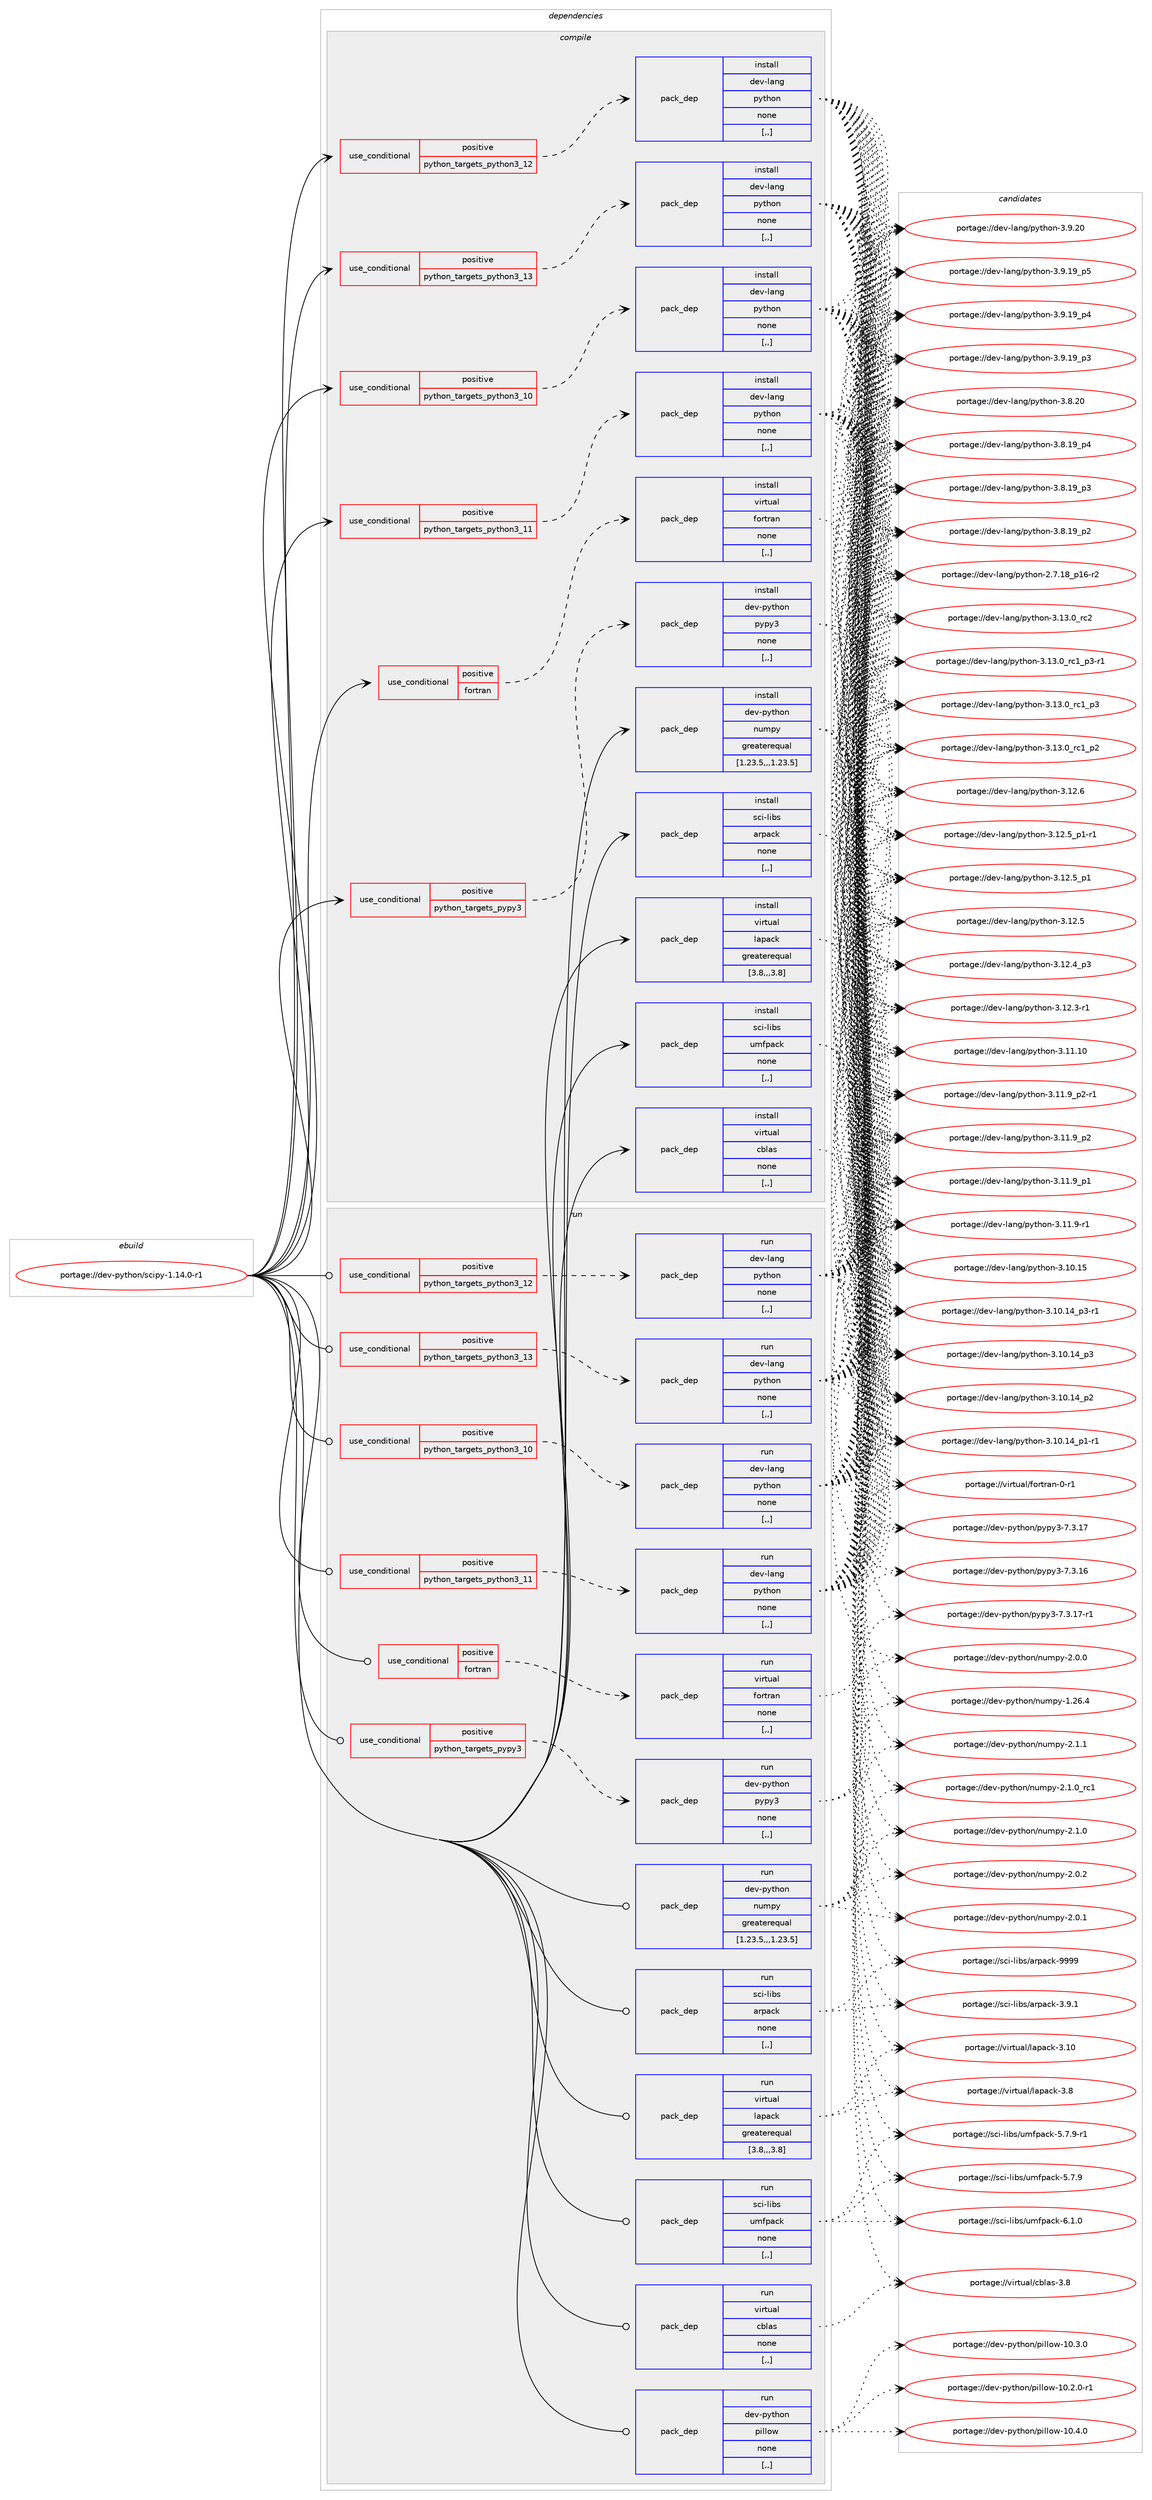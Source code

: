 digraph prolog {

# *************
# Graph options
# *************

newrank=true;
concentrate=true;
compound=true;
graph [rankdir=LR,fontname=Helvetica,fontsize=10,ranksep=1.5];#, ranksep=2.5, nodesep=0.2];
edge  [arrowhead=vee];
node  [fontname=Helvetica,fontsize=10];

# **********
# The ebuild
# **********

subgraph cluster_leftcol {
color=gray;
label=<<i>ebuild</i>>;
id [label="portage://dev-python/scipy-1.14.0-r1", color=red, width=4, href="../dev-python/scipy-1.14.0-r1.svg"];
}

# ****************
# The dependencies
# ****************

subgraph cluster_midcol {
color=gray;
label=<<i>dependencies</i>>;
subgraph cluster_compile {
fillcolor="#eeeeee";
style=filled;
label=<<i>compile</i>>;
subgraph cond169987 {
dependency658045 [label=<<TABLE BORDER="0" CELLBORDER="1" CELLSPACING="0" CELLPADDING="4"><TR><TD ROWSPAN="3" CELLPADDING="10">use_conditional</TD></TR><TR><TD>positive</TD></TR><TR><TD>fortran</TD></TR></TABLE>>, shape=none, color=red];
subgraph pack483196 {
dependency658046 [label=<<TABLE BORDER="0" CELLBORDER="1" CELLSPACING="0" CELLPADDING="4" WIDTH="220"><TR><TD ROWSPAN="6" CELLPADDING="30">pack_dep</TD></TR><TR><TD WIDTH="110">install</TD></TR><TR><TD>virtual</TD></TR><TR><TD>fortran</TD></TR><TR><TD>none</TD></TR><TR><TD>[,,]</TD></TR></TABLE>>, shape=none, color=blue];
}
dependency658045:e -> dependency658046:w [weight=20,style="dashed",arrowhead="vee"];
}
id:e -> dependency658045:w [weight=20,style="solid",arrowhead="vee"];
subgraph cond169988 {
dependency658047 [label=<<TABLE BORDER="0" CELLBORDER="1" CELLSPACING="0" CELLPADDING="4"><TR><TD ROWSPAN="3" CELLPADDING="10">use_conditional</TD></TR><TR><TD>positive</TD></TR><TR><TD>python_targets_pypy3</TD></TR></TABLE>>, shape=none, color=red];
subgraph pack483197 {
dependency658048 [label=<<TABLE BORDER="0" CELLBORDER="1" CELLSPACING="0" CELLPADDING="4" WIDTH="220"><TR><TD ROWSPAN="6" CELLPADDING="30">pack_dep</TD></TR><TR><TD WIDTH="110">install</TD></TR><TR><TD>dev-python</TD></TR><TR><TD>pypy3</TD></TR><TR><TD>none</TD></TR><TR><TD>[,,]</TD></TR></TABLE>>, shape=none, color=blue];
}
dependency658047:e -> dependency658048:w [weight=20,style="dashed",arrowhead="vee"];
}
id:e -> dependency658047:w [weight=20,style="solid",arrowhead="vee"];
subgraph cond169989 {
dependency658049 [label=<<TABLE BORDER="0" CELLBORDER="1" CELLSPACING="0" CELLPADDING="4"><TR><TD ROWSPAN="3" CELLPADDING="10">use_conditional</TD></TR><TR><TD>positive</TD></TR><TR><TD>python_targets_python3_10</TD></TR></TABLE>>, shape=none, color=red];
subgraph pack483198 {
dependency658050 [label=<<TABLE BORDER="0" CELLBORDER="1" CELLSPACING="0" CELLPADDING="4" WIDTH="220"><TR><TD ROWSPAN="6" CELLPADDING="30">pack_dep</TD></TR><TR><TD WIDTH="110">install</TD></TR><TR><TD>dev-lang</TD></TR><TR><TD>python</TD></TR><TR><TD>none</TD></TR><TR><TD>[,,]</TD></TR></TABLE>>, shape=none, color=blue];
}
dependency658049:e -> dependency658050:w [weight=20,style="dashed",arrowhead="vee"];
}
id:e -> dependency658049:w [weight=20,style="solid",arrowhead="vee"];
subgraph cond169990 {
dependency658051 [label=<<TABLE BORDER="0" CELLBORDER="1" CELLSPACING="0" CELLPADDING="4"><TR><TD ROWSPAN="3" CELLPADDING="10">use_conditional</TD></TR><TR><TD>positive</TD></TR><TR><TD>python_targets_python3_11</TD></TR></TABLE>>, shape=none, color=red];
subgraph pack483199 {
dependency658052 [label=<<TABLE BORDER="0" CELLBORDER="1" CELLSPACING="0" CELLPADDING="4" WIDTH="220"><TR><TD ROWSPAN="6" CELLPADDING="30">pack_dep</TD></TR><TR><TD WIDTH="110">install</TD></TR><TR><TD>dev-lang</TD></TR><TR><TD>python</TD></TR><TR><TD>none</TD></TR><TR><TD>[,,]</TD></TR></TABLE>>, shape=none, color=blue];
}
dependency658051:e -> dependency658052:w [weight=20,style="dashed",arrowhead="vee"];
}
id:e -> dependency658051:w [weight=20,style="solid",arrowhead="vee"];
subgraph cond169991 {
dependency658053 [label=<<TABLE BORDER="0" CELLBORDER="1" CELLSPACING="0" CELLPADDING="4"><TR><TD ROWSPAN="3" CELLPADDING="10">use_conditional</TD></TR><TR><TD>positive</TD></TR><TR><TD>python_targets_python3_12</TD></TR></TABLE>>, shape=none, color=red];
subgraph pack483200 {
dependency658054 [label=<<TABLE BORDER="0" CELLBORDER="1" CELLSPACING="0" CELLPADDING="4" WIDTH="220"><TR><TD ROWSPAN="6" CELLPADDING="30">pack_dep</TD></TR><TR><TD WIDTH="110">install</TD></TR><TR><TD>dev-lang</TD></TR><TR><TD>python</TD></TR><TR><TD>none</TD></TR><TR><TD>[,,]</TD></TR></TABLE>>, shape=none, color=blue];
}
dependency658053:e -> dependency658054:w [weight=20,style="dashed",arrowhead="vee"];
}
id:e -> dependency658053:w [weight=20,style="solid",arrowhead="vee"];
subgraph cond169992 {
dependency658055 [label=<<TABLE BORDER="0" CELLBORDER="1" CELLSPACING="0" CELLPADDING="4"><TR><TD ROWSPAN="3" CELLPADDING="10">use_conditional</TD></TR><TR><TD>positive</TD></TR><TR><TD>python_targets_python3_13</TD></TR></TABLE>>, shape=none, color=red];
subgraph pack483201 {
dependency658056 [label=<<TABLE BORDER="0" CELLBORDER="1" CELLSPACING="0" CELLPADDING="4" WIDTH="220"><TR><TD ROWSPAN="6" CELLPADDING="30">pack_dep</TD></TR><TR><TD WIDTH="110">install</TD></TR><TR><TD>dev-lang</TD></TR><TR><TD>python</TD></TR><TR><TD>none</TD></TR><TR><TD>[,,]</TD></TR></TABLE>>, shape=none, color=blue];
}
dependency658055:e -> dependency658056:w [weight=20,style="dashed",arrowhead="vee"];
}
id:e -> dependency658055:w [weight=20,style="solid",arrowhead="vee"];
subgraph pack483202 {
dependency658057 [label=<<TABLE BORDER="0" CELLBORDER="1" CELLSPACING="0" CELLPADDING="4" WIDTH="220"><TR><TD ROWSPAN="6" CELLPADDING="30">pack_dep</TD></TR><TR><TD WIDTH="110">install</TD></TR><TR><TD>dev-python</TD></TR><TR><TD>numpy</TD></TR><TR><TD>greaterequal</TD></TR><TR><TD>[1.23.5,,,1.23.5]</TD></TR></TABLE>>, shape=none, color=blue];
}
id:e -> dependency658057:w [weight=20,style="solid",arrowhead="vee"];
subgraph pack483203 {
dependency658058 [label=<<TABLE BORDER="0" CELLBORDER="1" CELLSPACING="0" CELLPADDING="4" WIDTH="220"><TR><TD ROWSPAN="6" CELLPADDING="30">pack_dep</TD></TR><TR><TD WIDTH="110">install</TD></TR><TR><TD>sci-libs</TD></TR><TR><TD>arpack</TD></TR><TR><TD>none</TD></TR><TR><TD>[,,]</TD></TR></TABLE>>, shape=none, color=blue];
}
id:e -> dependency658058:w [weight=20,style="solid",arrowhead="vee"];
subgraph pack483204 {
dependency658059 [label=<<TABLE BORDER="0" CELLBORDER="1" CELLSPACING="0" CELLPADDING="4" WIDTH="220"><TR><TD ROWSPAN="6" CELLPADDING="30">pack_dep</TD></TR><TR><TD WIDTH="110">install</TD></TR><TR><TD>sci-libs</TD></TR><TR><TD>umfpack</TD></TR><TR><TD>none</TD></TR><TR><TD>[,,]</TD></TR></TABLE>>, shape=none, color=blue];
}
id:e -> dependency658059:w [weight=20,style="solid",arrowhead="vee"];
subgraph pack483205 {
dependency658060 [label=<<TABLE BORDER="0" CELLBORDER="1" CELLSPACING="0" CELLPADDING="4" WIDTH="220"><TR><TD ROWSPAN="6" CELLPADDING="30">pack_dep</TD></TR><TR><TD WIDTH="110">install</TD></TR><TR><TD>virtual</TD></TR><TR><TD>cblas</TD></TR><TR><TD>none</TD></TR><TR><TD>[,,]</TD></TR></TABLE>>, shape=none, color=blue];
}
id:e -> dependency658060:w [weight=20,style="solid",arrowhead="vee"];
subgraph pack483206 {
dependency658061 [label=<<TABLE BORDER="0" CELLBORDER="1" CELLSPACING="0" CELLPADDING="4" WIDTH="220"><TR><TD ROWSPAN="6" CELLPADDING="30">pack_dep</TD></TR><TR><TD WIDTH="110">install</TD></TR><TR><TD>virtual</TD></TR><TR><TD>lapack</TD></TR><TR><TD>greaterequal</TD></TR><TR><TD>[3.8,,,3.8]</TD></TR></TABLE>>, shape=none, color=blue];
}
id:e -> dependency658061:w [weight=20,style="solid",arrowhead="vee"];
}
subgraph cluster_compileandrun {
fillcolor="#eeeeee";
style=filled;
label=<<i>compile and run</i>>;
}
subgraph cluster_run {
fillcolor="#eeeeee";
style=filled;
label=<<i>run</i>>;
subgraph cond169993 {
dependency658062 [label=<<TABLE BORDER="0" CELLBORDER="1" CELLSPACING="0" CELLPADDING="4"><TR><TD ROWSPAN="3" CELLPADDING="10">use_conditional</TD></TR><TR><TD>positive</TD></TR><TR><TD>fortran</TD></TR></TABLE>>, shape=none, color=red];
subgraph pack483207 {
dependency658063 [label=<<TABLE BORDER="0" CELLBORDER="1" CELLSPACING="0" CELLPADDING="4" WIDTH="220"><TR><TD ROWSPAN="6" CELLPADDING="30">pack_dep</TD></TR><TR><TD WIDTH="110">run</TD></TR><TR><TD>virtual</TD></TR><TR><TD>fortran</TD></TR><TR><TD>none</TD></TR><TR><TD>[,,]</TD></TR></TABLE>>, shape=none, color=blue];
}
dependency658062:e -> dependency658063:w [weight=20,style="dashed",arrowhead="vee"];
}
id:e -> dependency658062:w [weight=20,style="solid",arrowhead="odot"];
subgraph cond169994 {
dependency658064 [label=<<TABLE BORDER="0" CELLBORDER="1" CELLSPACING="0" CELLPADDING="4"><TR><TD ROWSPAN="3" CELLPADDING="10">use_conditional</TD></TR><TR><TD>positive</TD></TR><TR><TD>python_targets_pypy3</TD></TR></TABLE>>, shape=none, color=red];
subgraph pack483208 {
dependency658065 [label=<<TABLE BORDER="0" CELLBORDER="1" CELLSPACING="0" CELLPADDING="4" WIDTH="220"><TR><TD ROWSPAN="6" CELLPADDING="30">pack_dep</TD></TR><TR><TD WIDTH="110">run</TD></TR><TR><TD>dev-python</TD></TR><TR><TD>pypy3</TD></TR><TR><TD>none</TD></TR><TR><TD>[,,]</TD></TR></TABLE>>, shape=none, color=blue];
}
dependency658064:e -> dependency658065:w [weight=20,style="dashed",arrowhead="vee"];
}
id:e -> dependency658064:w [weight=20,style="solid",arrowhead="odot"];
subgraph cond169995 {
dependency658066 [label=<<TABLE BORDER="0" CELLBORDER="1" CELLSPACING="0" CELLPADDING="4"><TR><TD ROWSPAN="3" CELLPADDING="10">use_conditional</TD></TR><TR><TD>positive</TD></TR><TR><TD>python_targets_python3_10</TD></TR></TABLE>>, shape=none, color=red];
subgraph pack483209 {
dependency658067 [label=<<TABLE BORDER="0" CELLBORDER="1" CELLSPACING="0" CELLPADDING="4" WIDTH="220"><TR><TD ROWSPAN="6" CELLPADDING="30">pack_dep</TD></TR><TR><TD WIDTH="110">run</TD></TR><TR><TD>dev-lang</TD></TR><TR><TD>python</TD></TR><TR><TD>none</TD></TR><TR><TD>[,,]</TD></TR></TABLE>>, shape=none, color=blue];
}
dependency658066:e -> dependency658067:w [weight=20,style="dashed",arrowhead="vee"];
}
id:e -> dependency658066:w [weight=20,style="solid",arrowhead="odot"];
subgraph cond169996 {
dependency658068 [label=<<TABLE BORDER="0" CELLBORDER="1" CELLSPACING="0" CELLPADDING="4"><TR><TD ROWSPAN="3" CELLPADDING="10">use_conditional</TD></TR><TR><TD>positive</TD></TR><TR><TD>python_targets_python3_11</TD></TR></TABLE>>, shape=none, color=red];
subgraph pack483210 {
dependency658069 [label=<<TABLE BORDER="0" CELLBORDER="1" CELLSPACING="0" CELLPADDING="4" WIDTH="220"><TR><TD ROWSPAN="6" CELLPADDING="30">pack_dep</TD></TR><TR><TD WIDTH="110">run</TD></TR><TR><TD>dev-lang</TD></TR><TR><TD>python</TD></TR><TR><TD>none</TD></TR><TR><TD>[,,]</TD></TR></TABLE>>, shape=none, color=blue];
}
dependency658068:e -> dependency658069:w [weight=20,style="dashed",arrowhead="vee"];
}
id:e -> dependency658068:w [weight=20,style="solid",arrowhead="odot"];
subgraph cond169997 {
dependency658070 [label=<<TABLE BORDER="0" CELLBORDER="1" CELLSPACING="0" CELLPADDING="4"><TR><TD ROWSPAN="3" CELLPADDING="10">use_conditional</TD></TR><TR><TD>positive</TD></TR><TR><TD>python_targets_python3_12</TD></TR></TABLE>>, shape=none, color=red];
subgraph pack483211 {
dependency658071 [label=<<TABLE BORDER="0" CELLBORDER="1" CELLSPACING="0" CELLPADDING="4" WIDTH="220"><TR><TD ROWSPAN="6" CELLPADDING="30">pack_dep</TD></TR><TR><TD WIDTH="110">run</TD></TR><TR><TD>dev-lang</TD></TR><TR><TD>python</TD></TR><TR><TD>none</TD></TR><TR><TD>[,,]</TD></TR></TABLE>>, shape=none, color=blue];
}
dependency658070:e -> dependency658071:w [weight=20,style="dashed",arrowhead="vee"];
}
id:e -> dependency658070:w [weight=20,style="solid",arrowhead="odot"];
subgraph cond169998 {
dependency658072 [label=<<TABLE BORDER="0" CELLBORDER="1" CELLSPACING="0" CELLPADDING="4"><TR><TD ROWSPAN="3" CELLPADDING="10">use_conditional</TD></TR><TR><TD>positive</TD></TR><TR><TD>python_targets_python3_13</TD></TR></TABLE>>, shape=none, color=red];
subgraph pack483212 {
dependency658073 [label=<<TABLE BORDER="0" CELLBORDER="1" CELLSPACING="0" CELLPADDING="4" WIDTH="220"><TR><TD ROWSPAN="6" CELLPADDING="30">pack_dep</TD></TR><TR><TD WIDTH="110">run</TD></TR><TR><TD>dev-lang</TD></TR><TR><TD>python</TD></TR><TR><TD>none</TD></TR><TR><TD>[,,]</TD></TR></TABLE>>, shape=none, color=blue];
}
dependency658072:e -> dependency658073:w [weight=20,style="dashed",arrowhead="vee"];
}
id:e -> dependency658072:w [weight=20,style="solid",arrowhead="odot"];
subgraph pack483213 {
dependency658074 [label=<<TABLE BORDER="0" CELLBORDER="1" CELLSPACING="0" CELLPADDING="4" WIDTH="220"><TR><TD ROWSPAN="6" CELLPADDING="30">pack_dep</TD></TR><TR><TD WIDTH="110">run</TD></TR><TR><TD>dev-python</TD></TR><TR><TD>numpy</TD></TR><TR><TD>greaterequal</TD></TR><TR><TD>[1.23.5,,,1.23.5]</TD></TR></TABLE>>, shape=none, color=blue];
}
id:e -> dependency658074:w [weight=20,style="solid",arrowhead="odot"];
subgraph pack483214 {
dependency658075 [label=<<TABLE BORDER="0" CELLBORDER="1" CELLSPACING="0" CELLPADDING="4" WIDTH="220"><TR><TD ROWSPAN="6" CELLPADDING="30">pack_dep</TD></TR><TR><TD WIDTH="110">run</TD></TR><TR><TD>dev-python</TD></TR><TR><TD>pillow</TD></TR><TR><TD>none</TD></TR><TR><TD>[,,]</TD></TR></TABLE>>, shape=none, color=blue];
}
id:e -> dependency658075:w [weight=20,style="solid",arrowhead="odot"];
subgraph pack483215 {
dependency658076 [label=<<TABLE BORDER="0" CELLBORDER="1" CELLSPACING="0" CELLPADDING="4" WIDTH="220"><TR><TD ROWSPAN="6" CELLPADDING="30">pack_dep</TD></TR><TR><TD WIDTH="110">run</TD></TR><TR><TD>sci-libs</TD></TR><TR><TD>arpack</TD></TR><TR><TD>none</TD></TR><TR><TD>[,,]</TD></TR></TABLE>>, shape=none, color=blue];
}
id:e -> dependency658076:w [weight=20,style="solid",arrowhead="odot"];
subgraph pack483216 {
dependency658077 [label=<<TABLE BORDER="0" CELLBORDER="1" CELLSPACING="0" CELLPADDING="4" WIDTH="220"><TR><TD ROWSPAN="6" CELLPADDING="30">pack_dep</TD></TR><TR><TD WIDTH="110">run</TD></TR><TR><TD>sci-libs</TD></TR><TR><TD>umfpack</TD></TR><TR><TD>none</TD></TR><TR><TD>[,,]</TD></TR></TABLE>>, shape=none, color=blue];
}
id:e -> dependency658077:w [weight=20,style="solid",arrowhead="odot"];
subgraph pack483217 {
dependency658078 [label=<<TABLE BORDER="0" CELLBORDER="1" CELLSPACING="0" CELLPADDING="4" WIDTH="220"><TR><TD ROWSPAN="6" CELLPADDING="30">pack_dep</TD></TR><TR><TD WIDTH="110">run</TD></TR><TR><TD>virtual</TD></TR><TR><TD>cblas</TD></TR><TR><TD>none</TD></TR><TR><TD>[,,]</TD></TR></TABLE>>, shape=none, color=blue];
}
id:e -> dependency658078:w [weight=20,style="solid",arrowhead="odot"];
subgraph pack483218 {
dependency658079 [label=<<TABLE BORDER="0" CELLBORDER="1" CELLSPACING="0" CELLPADDING="4" WIDTH="220"><TR><TD ROWSPAN="6" CELLPADDING="30">pack_dep</TD></TR><TR><TD WIDTH="110">run</TD></TR><TR><TD>virtual</TD></TR><TR><TD>lapack</TD></TR><TR><TD>greaterequal</TD></TR><TR><TD>[3.8,,,3.8]</TD></TR></TABLE>>, shape=none, color=blue];
}
id:e -> dependency658079:w [weight=20,style="solid",arrowhead="odot"];
}
}

# **************
# The candidates
# **************

subgraph cluster_choices {
rank=same;
color=gray;
label=<<i>candidates</i>>;

subgraph choice483196 {
color=black;
nodesep=1;
choice11810511411611797108471021111141161149711045484511449 [label="portage://virtual/fortran-0-r1", color=red, width=4,href="../virtual/fortran-0-r1.svg"];
dependency658046:e -> choice11810511411611797108471021111141161149711045484511449:w [style=dotted,weight="100"];
}
subgraph choice483197 {
color=black;
nodesep=1;
choice100101118451121211161041111104711212111212151455546514649554511449 [label="portage://dev-python/pypy3-7.3.17-r1", color=red, width=4,href="../dev-python/pypy3-7.3.17-r1.svg"];
choice10010111845112121116104111110471121211121215145554651464955 [label="portage://dev-python/pypy3-7.3.17", color=red, width=4,href="../dev-python/pypy3-7.3.17.svg"];
choice10010111845112121116104111110471121211121215145554651464954 [label="portage://dev-python/pypy3-7.3.16", color=red, width=4,href="../dev-python/pypy3-7.3.16.svg"];
dependency658048:e -> choice100101118451121211161041111104711212111212151455546514649554511449:w [style=dotted,weight="100"];
dependency658048:e -> choice10010111845112121116104111110471121211121215145554651464955:w [style=dotted,weight="100"];
dependency658048:e -> choice10010111845112121116104111110471121211121215145554651464954:w [style=dotted,weight="100"];
}
subgraph choice483198 {
color=black;
nodesep=1;
choice10010111845108971101034711212111610411111045514649514648951149950 [label="portage://dev-lang/python-3.13.0_rc2", color=red, width=4,href="../dev-lang/python-3.13.0_rc2.svg"];
choice1001011184510897110103471121211161041111104551464951464895114994995112514511449 [label="portage://dev-lang/python-3.13.0_rc1_p3-r1", color=red, width=4,href="../dev-lang/python-3.13.0_rc1_p3-r1.svg"];
choice100101118451089711010347112121116104111110455146495146489511499499511251 [label="portage://dev-lang/python-3.13.0_rc1_p3", color=red, width=4,href="../dev-lang/python-3.13.0_rc1_p3.svg"];
choice100101118451089711010347112121116104111110455146495146489511499499511250 [label="portage://dev-lang/python-3.13.0_rc1_p2", color=red, width=4,href="../dev-lang/python-3.13.0_rc1_p2.svg"];
choice10010111845108971101034711212111610411111045514649504654 [label="portage://dev-lang/python-3.12.6", color=red, width=4,href="../dev-lang/python-3.12.6.svg"];
choice1001011184510897110103471121211161041111104551464950465395112494511449 [label="portage://dev-lang/python-3.12.5_p1-r1", color=red, width=4,href="../dev-lang/python-3.12.5_p1-r1.svg"];
choice100101118451089711010347112121116104111110455146495046539511249 [label="portage://dev-lang/python-3.12.5_p1", color=red, width=4,href="../dev-lang/python-3.12.5_p1.svg"];
choice10010111845108971101034711212111610411111045514649504653 [label="portage://dev-lang/python-3.12.5", color=red, width=4,href="../dev-lang/python-3.12.5.svg"];
choice100101118451089711010347112121116104111110455146495046529511251 [label="portage://dev-lang/python-3.12.4_p3", color=red, width=4,href="../dev-lang/python-3.12.4_p3.svg"];
choice100101118451089711010347112121116104111110455146495046514511449 [label="portage://dev-lang/python-3.12.3-r1", color=red, width=4,href="../dev-lang/python-3.12.3-r1.svg"];
choice1001011184510897110103471121211161041111104551464949464948 [label="portage://dev-lang/python-3.11.10", color=red, width=4,href="../dev-lang/python-3.11.10.svg"];
choice1001011184510897110103471121211161041111104551464949465795112504511449 [label="portage://dev-lang/python-3.11.9_p2-r1", color=red, width=4,href="../dev-lang/python-3.11.9_p2-r1.svg"];
choice100101118451089711010347112121116104111110455146494946579511250 [label="portage://dev-lang/python-3.11.9_p2", color=red, width=4,href="../dev-lang/python-3.11.9_p2.svg"];
choice100101118451089711010347112121116104111110455146494946579511249 [label="portage://dev-lang/python-3.11.9_p1", color=red, width=4,href="../dev-lang/python-3.11.9_p1.svg"];
choice100101118451089711010347112121116104111110455146494946574511449 [label="portage://dev-lang/python-3.11.9-r1", color=red, width=4,href="../dev-lang/python-3.11.9-r1.svg"];
choice1001011184510897110103471121211161041111104551464948464953 [label="portage://dev-lang/python-3.10.15", color=red, width=4,href="../dev-lang/python-3.10.15.svg"];
choice100101118451089711010347112121116104111110455146494846495295112514511449 [label="portage://dev-lang/python-3.10.14_p3-r1", color=red, width=4,href="../dev-lang/python-3.10.14_p3-r1.svg"];
choice10010111845108971101034711212111610411111045514649484649529511251 [label="portage://dev-lang/python-3.10.14_p3", color=red, width=4,href="../dev-lang/python-3.10.14_p3.svg"];
choice10010111845108971101034711212111610411111045514649484649529511250 [label="portage://dev-lang/python-3.10.14_p2", color=red, width=4,href="../dev-lang/python-3.10.14_p2.svg"];
choice100101118451089711010347112121116104111110455146494846495295112494511449 [label="portage://dev-lang/python-3.10.14_p1-r1", color=red, width=4,href="../dev-lang/python-3.10.14_p1-r1.svg"];
choice10010111845108971101034711212111610411111045514657465048 [label="portage://dev-lang/python-3.9.20", color=red, width=4,href="../dev-lang/python-3.9.20.svg"];
choice100101118451089711010347112121116104111110455146574649579511253 [label="portage://dev-lang/python-3.9.19_p5", color=red, width=4,href="../dev-lang/python-3.9.19_p5.svg"];
choice100101118451089711010347112121116104111110455146574649579511252 [label="portage://dev-lang/python-3.9.19_p4", color=red, width=4,href="../dev-lang/python-3.9.19_p4.svg"];
choice100101118451089711010347112121116104111110455146574649579511251 [label="portage://dev-lang/python-3.9.19_p3", color=red, width=4,href="../dev-lang/python-3.9.19_p3.svg"];
choice10010111845108971101034711212111610411111045514656465048 [label="portage://dev-lang/python-3.8.20", color=red, width=4,href="../dev-lang/python-3.8.20.svg"];
choice100101118451089711010347112121116104111110455146564649579511252 [label="portage://dev-lang/python-3.8.19_p4", color=red, width=4,href="../dev-lang/python-3.8.19_p4.svg"];
choice100101118451089711010347112121116104111110455146564649579511251 [label="portage://dev-lang/python-3.8.19_p3", color=red, width=4,href="../dev-lang/python-3.8.19_p3.svg"];
choice100101118451089711010347112121116104111110455146564649579511250 [label="portage://dev-lang/python-3.8.19_p2", color=red, width=4,href="../dev-lang/python-3.8.19_p2.svg"];
choice100101118451089711010347112121116104111110455046554649569511249544511450 [label="portage://dev-lang/python-2.7.18_p16-r2", color=red, width=4,href="../dev-lang/python-2.7.18_p16-r2.svg"];
dependency658050:e -> choice10010111845108971101034711212111610411111045514649514648951149950:w [style=dotted,weight="100"];
dependency658050:e -> choice1001011184510897110103471121211161041111104551464951464895114994995112514511449:w [style=dotted,weight="100"];
dependency658050:e -> choice100101118451089711010347112121116104111110455146495146489511499499511251:w [style=dotted,weight="100"];
dependency658050:e -> choice100101118451089711010347112121116104111110455146495146489511499499511250:w [style=dotted,weight="100"];
dependency658050:e -> choice10010111845108971101034711212111610411111045514649504654:w [style=dotted,weight="100"];
dependency658050:e -> choice1001011184510897110103471121211161041111104551464950465395112494511449:w [style=dotted,weight="100"];
dependency658050:e -> choice100101118451089711010347112121116104111110455146495046539511249:w [style=dotted,weight="100"];
dependency658050:e -> choice10010111845108971101034711212111610411111045514649504653:w [style=dotted,weight="100"];
dependency658050:e -> choice100101118451089711010347112121116104111110455146495046529511251:w [style=dotted,weight="100"];
dependency658050:e -> choice100101118451089711010347112121116104111110455146495046514511449:w [style=dotted,weight="100"];
dependency658050:e -> choice1001011184510897110103471121211161041111104551464949464948:w [style=dotted,weight="100"];
dependency658050:e -> choice1001011184510897110103471121211161041111104551464949465795112504511449:w [style=dotted,weight="100"];
dependency658050:e -> choice100101118451089711010347112121116104111110455146494946579511250:w [style=dotted,weight="100"];
dependency658050:e -> choice100101118451089711010347112121116104111110455146494946579511249:w [style=dotted,weight="100"];
dependency658050:e -> choice100101118451089711010347112121116104111110455146494946574511449:w [style=dotted,weight="100"];
dependency658050:e -> choice1001011184510897110103471121211161041111104551464948464953:w [style=dotted,weight="100"];
dependency658050:e -> choice100101118451089711010347112121116104111110455146494846495295112514511449:w [style=dotted,weight="100"];
dependency658050:e -> choice10010111845108971101034711212111610411111045514649484649529511251:w [style=dotted,weight="100"];
dependency658050:e -> choice10010111845108971101034711212111610411111045514649484649529511250:w [style=dotted,weight="100"];
dependency658050:e -> choice100101118451089711010347112121116104111110455146494846495295112494511449:w [style=dotted,weight="100"];
dependency658050:e -> choice10010111845108971101034711212111610411111045514657465048:w [style=dotted,weight="100"];
dependency658050:e -> choice100101118451089711010347112121116104111110455146574649579511253:w [style=dotted,weight="100"];
dependency658050:e -> choice100101118451089711010347112121116104111110455146574649579511252:w [style=dotted,weight="100"];
dependency658050:e -> choice100101118451089711010347112121116104111110455146574649579511251:w [style=dotted,weight="100"];
dependency658050:e -> choice10010111845108971101034711212111610411111045514656465048:w [style=dotted,weight="100"];
dependency658050:e -> choice100101118451089711010347112121116104111110455146564649579511252:w [style=dotted,weight="100"];
dependency658050:e -> choice100101118451089711010347112121116104111110455146564649579511251:w [style=dotted,weight="100"];
dependency658050:e -> choice100101118451089711010347112121116104111110455146564649579511250:w [style=dotted,weight="100"];
dependency658050:e -> choice100101118451089711010347112121116104111110455046554649569511249544511450:w [style=dotted,weight="100"];
}
subgraph choice483199 {
color=black;
nodesep=1;
choice10010111845108971101034711212111610411111045514649514648951149950 [label="portage://dev-lang/python-3.13.0_rc2", color=red, width=4,href="../dev-lang/python-3.13.0_rc2.svg"];
choice1001011184510897110103471121211161041111104551464951464895114994995112514511449 [label="portage://dev-lang/python-3.13.0_rc1_p3-r1", color=red, width=4,href="../dev-lang/python-3.13.0_rc1_p3-r1.svg"];
choice100101118451089711010347112121116104111110455146495146489511499499511251 [label="portage://dev-lang/python-3.13.0_rc1_p3", color=red, width=4,href="../dev-lang/python-3.13.0_rc1_p3.svg"];
choice100101118451089711010347112121116104111110455146495146489511499499511250 [label="portage://dev-lang/python-3.13.0_rc1_p2", color=red, width=4,href="../dev-lang/python-3.13.0_rc1_p2.svg"];
choice10010111845108971101034711212111610411111045514649504654 [label="portage://dev-lang/python-3.12.6", color=red, width=4,href="../dev-lang/python-3.12.6.svg"];
choice1001011184510897110103471121211161041111104551464950465395112494511449 [label="portage://dev-lang/python-3.12.5_p1-r1", color=red, width=4,href="../dev-lang/python-3.12.5_p1-r1.svg"];
choice100101118451089711010347112121116104111110455146495046539511249 [label="portage://dev-lang/python-3.12.5_p1", color=red, width=4,href="../dev-lang/python-3.12.5_p1.svg"];
choice10010111845108971101034711212111610411111045514649504653 [label="portage://dev-lang/python-3.12.5", color=red, width=4,href="../dev-lang/python-3.12.5.svg"];
choice100101118451089711010347112121116104111110455146495046529511251 [label="portage://dev-lang/python-3.12.4_p3", color=red, width=4,href="../dev-lang/python-3.12.4_p3.svg"];
choice100101118451089711010347112121116104111110455146495046514511449 [label="portage://dev-lang/python-3.12.3-r1", color=red, width=4,href="../dev-lang/python-3.12.3-r1.svg"];
choice1001011184510897110103471121211161041111104551464949464948 [label="portage://dev-lang/python-3.11.10", color=red, width=4,href="../dev-lang/python-3.11.10.svg"];
choice1001011184510897110103471121211161041111104551464949465795112504511449 [label="portage://dev-lang/python-3.11.9_p2-r1", color=red, width=4,href="../dev-lang/python-3.11.9_p2-r1.svg"];
choice100101118451089711010347112121116104111110455146494946579511250 [label="portage://dev-lang/python-3.11.9_p2", color=red, width=4,href="../dev-lang/python-3.11.9_p2.svg"];
choice100101118451089711010347112121116104111110455146494946579511249 [label="portage://dev-lang/python-3.11.9_p1", color=red, width=4,href="../dev-lang/python-3.11.9_p1.svg"];
choice100101118451089711010347112121116104111110455146494946574511449 [label="portage://dev-lang/python-3.11.9-r1", color=red, width=4,href="../dev-lang/python-3.11.9-r1.svg"];
choice1001011184510897110103471121211161041111104551464948464953 [label="portage://dev-lang/python-3.10.15", color=red, width=4,href="../dev-lang/python-3.10.15.svg"];
choice100101118451089711010347112121116104111110455146494846495295112514511449 [label="portage://dev-lang/python-3.10.14_p3-r1", color=red, width=4,href="../dev-lang/python-3.10.14_p3-r1.svg"];
choice10010111845108971101034711212111610411111045514649484649529511251 [label="portage://dev-lang/python-3.10.14_p3", color=red, width=4,href="../dev-lang/python-3.10.14_p3.svg"];
choice10010111845108971101034711212111610411111045514649484649529511250 [label="portage://dev-lang/python-3.10.14_p2", color=red, width=4,href="../dev-lang/python-3.10.14_p2.svg"];
choice100101118451089711010347112121116104111110455146494846495295112494511449 [label="portage://dev-lang/python-3.10.14_p1-r1", color=red, width=4,href="../dev-lang/python-3.10.14_p1-r1.svg"];
choice10010111845108971101034711212111610411111045514657465048 [label="portage://dev-lang/python-3.9.20", color=red, width=4,href="../dev-lang/python-3.9.20.svg"];
choice100101118451089711010347112121116104111110455146574649579511253 [label="portage://dev-lang/python-3.9.19_p5", color=red, width=4,href="../dev-lang/python-3.9.19_p5.svg"];
choice100101118451089711010347112121116104111110455146574649579511252 [label="portage://dev-lang/python-3.9.19_p4", color=red, width=4,href="../dev-lang/python-3.9.19_p4.svg"];
choice100101118451089711010347112121116104111110455146574649579511251 [label="portage://dev-lang/python-3.9.19_p3", color=red, width=4,href="../dev-lang/python-3.9.19_p3.svg"];
choice10010111845108971101034711212111610411111045514656465048 [label="portage://dev-lang/python-3.8.20", color=red, width=4,href="../dev-lang/python-3.8.20.svg"];
choice100101118451089711010347112121116104111110455146564649579511252 [label="portage://dev-lang/python-3.8.19_p4", color=red, width=4,href="../dev-lang/python-3.8.19_p4.svg"];
choice100101118451089711010347112121116104111110455146564649579511251 [label="portage://dev-lang/python-3.8.19_p3", color=red, width=4,href="../dev-lang/python-3.8.19_p3.svg"];
choice100101118451089711010347112121116104111110455146564649579511250 [label="portage://dev-lang/python-3.8.19_p2", color=red, width=4,href="../dev-lang/python-3.8.19_p2.svg"];
choice100101118451089711010347112121116104111110455046554649569511249544511450 [label="portage://dev-lang/python-2.7.18_p16-r2", color=red, width=4,href="../dev-lang/python-2.7.18_p16-r2.svg"];
dependency658052:e -> choice10010111845108971101034711212111610411111045514649514648951149950:w [style=dotted,weight="100"];
dependency658052:e -> choice1001011184510897110103471121211161041111104551464951464895114994995112514511449:w [style=dotted,weight="100"];
dependency658052:e -> choice100101118451089711010347112121116104111110455146495146489511499499511251:w [style=dotted,weight="100"];
dependency658052:e -> choice100101118451089711010347112121116104111110455146495146489511499499511250:w [style=dotted,weight="100"];
dependency658052:e -> choice10010111845108971101034711212111610411111045514649504654:w [style=dotted,weight="100"];
dependency658052:e -> choice1001011184510897110103471121211161041111104551464950465395112494511449:w [style=dotted,weight="100"];
dependency658052:e -> choice100101118451089711010347112121116104111110455146495046539511249:w [style=dotted,weight="100"];
dependency658052:e -> choice10010111845108971101034711212111610411111045514649504653:w [style=dotted,weight="100"];
dependency658052:e -> choice100101118451089711010347112121116104111110455146495046529511251:w [style=dotted,weight="100"];
dependency658052:e -> choice100101118451089711010347112121116104111110455146495046514511449:w [style=dotted,weight="100"];
dependency658052:e -> choice1001011184510897110103471121211161041111104551464949464948:w [style=dotted,weight="100"];
dependency658052:e -> choice1001011184510897110103471121211161041111104551464949465795112504511449:w [style=dotted,weight="100"];
dependency658052:e -> choice100101118451089711010347112121116104111110455146494946579511250:w [style=dotted,weight="100"];
dependency658052:e -> choice100101118451089711010347112121116104111110455146494946579511249:w [style=dotted,weight="100"];
dependency658052:e -> choice100101118451089711010347112121116104111110455146494946574511449:w [style=dotted,weight="100"];
dependency658052:e -> choice1001011184510897110103471121211161041111104551464948464953:w [style=dotted,weight="100"];
dependency658052:e -> choice100101118451089711010347112121116104111110455146494846495295112514511449:w [style=dotted,weight="100"];
dependency658052:e -> choice10010111845108971101034711212111610411111045514649484649529511251:w [style=dotted,weight="100"];
dependency658052:e -> choice10010111845108971101034711212111610411111045514649484649529511250:w [style=dotted,weight="100"];
dependency658052:e -> choice100101118451089711010347112121116104111110455146494846495295112494511449:w [style=dotted,weight="100"];
dependency658052:e -> choice10010111845108971101034711212111610411111045514657465048:w [style=dotted,weight="100"];
dependency658052:e -> choice100101118451089711010347112121116104111110455146574649579511253:w [style=dotted,weight="100"];
dependency658052:e -> choice100101118451089711010347112121116104111110455146574649579511252:w [style=dotted,weight="100"];
dependency658052:e -> choice100101118451089711010347112121116104111110455146574649579511251:w [style=dotted,weight="100"];
dependency658052:e -> choice10010111845108971101034711212111610411111045514656465048:w [style=dotted,weight="100"];
dependency658052:e -> choice100101118451089711010347112121116104111110455146564649579511252:w [style=dotted,weight="100"];
dependency658052:e -> choice100101118451089711010347112121116104111110455146564649579511251:w [style=dotted,weight="100"];
dependency658052:e -> choice100101118451089711010347112121116104111110455146564649579511250:w [style=dotted,weight="100"];
dependency658052:e -> choice100101118451089711010347112121116104111110455046554649569511249544511450:w [style=dotted,weight="100"];
}
subgraph choice483200 {
color=black;
nodesep=1;
choice10010111845108971101034711212111610411111045514649514648951149950 [label="portage://dev-lang/python-3.13.0_rc2", color=red, width=4,href="../dev-lang/python-3.13.0_rc2.svg"];
choice1001011184510897110103471121211161041111104551464951464895114994995112514511449 [label="portage://dev-lang/python-3.13.0_rc1_p3-r1", color=red, width=4,href="../dev-lang/python-3.13.0_rc1_p3-r1.svg"];
choice100101118451089711010347112121116104111110455146495146489511499499511251 [label="portage://dev-lang/python-3.13.0_rc1_p3", color=red, width=4,href="../dev-lang/python-3.13.0_rc1_p3.svg"];
choice100101118451089711010347112121116104111110455146495146489511499499511250 [label="portage://dev-lang/python-3.13.0_rc1_p2", color=red, width=4,href="../dev-lang/python-3.13.0_rc1_p2.svg"];
choice10010111845108971101034711212111610411111045514649504654 [label="portage://dev-lang/python-3.12.6", color=red, width=4,href="../dev-lang/python-3.12.6.svg"];
choice1001011184510897110103471121211161041111104551464950465395112494511449 [label="portage://dev-lang/python-3.12.5_p1-r1", color=red, width=4,href="../dev-lang/python-3.12.5_p1-r1.svg"];
choice100101118451089711010347112121116104111110455146495046539511249 [label="portage://dev-lang/python-3.12.5_p1", color=red, width=4,href="../dev-lang/python-3.12.5_p1.svg"];
choice10010111845108971101034711212111610411111045514649504653 [label="portage://dev-lang/python-3.12.5", color=red, width=4,href="../dev-lang/python-3.12.5.svg"];
choice100101118451089711010347112121116104111110455146495046529511251 [label="portage://dev-lang/python-3.12.4_p3", color=red, width=4,href="../dev-lang/python-3.12.4_p3.svg"];
choice100101118451089711010347112121116104111110455146495046514511449 [label="portage://dev-lang/python-3.12.3-r1", color=red, width=4,href="../dev-lang/python-3.12.3-r1.svg"];
choice1001011184510897110103471121211161041111104551464949464948 [label="portage://dev-lang/python-3.11.10", color=red, width=4,href="../dev-lang/python-3.11.10.svg"];
choice1001011184510897110103471121211161041111104551464949465795112504511449 [label="portage://dev-lang/python-3.11.9_p2-r1", color=red, width=4,href="../dev-lang/python-3.11.9_p2-r1.svg"];
choice100101118451089711010347112121116104111110455146494946579511250 [label="portage://dev-lang/python-3.11.9_p2", color=red, width=4,href="../dev-lang/python-3.11.9_p2.svg"];
choice100101118451089711010347112121116104111110455146494946579511249 [label="portage://dev-lang/python-3.11.9_p1", color=red, width=4,href="../dev-lang/python-3.11.9_p1.svg"];
choice100101118451089711010347112121116104111110455146494946574511449 [label="portage://dev-lang/python-3.11.9-r1", color=red, width=4,href="../dev-lang/python-3.11.9-r1.svg"];
choice1001011184510897110103471121211161041111104551464948464953 [label="portage://dev-lang/python-3.10.15", color=red, width=4,href="../dev-lang/python-3.10.15.svg"];
choice100101118451089711010347112121116104111110455146494846495295112514511449 [label="portage://dev-lang/python-3.10.14_p3-r1", color=red, width=4,href="../dev-lang/python-3.10.14_p3-r1.svg"];
choice10010111845108971101034711212111610411111045514649484649529511251 [label="portage://dev-lang/python-3.10.14_p3", color=red, width=4,href="../dev-lang/python-3.10.14_p3.svg"];
choice10010111845108971101034711212111610411111045514649484649529511250 [label="portage://dev-lang/python-3.10.14_p2", color=red, width=4,href="../dev-lang/python-3.10.14_p2.svg"];
choice100101118451089711010347112121116104111110455146494846495295112494511449 [label="portage://dev-lang/python-3.10.14_p1-r1", color=red, width=4,href="../dev-lang/python-3.10.14_p1-r1.svg"];
choice10010111845108971101034711212111610411111045514657465048 [label="portage://dev-lang/python-3.9.20", color=red, width=4,href="../dev-lang/python-3.9.20.svg"];
choice100101118451089711010347112121116104111110455146574649579511253 [label="portage://dev-lang/python-3.9.19_p5", color=red, width=4,href="../dev-lang/python-3.9.19_p5.svg"];
choice100101118451089711010347112121116104111110455146574649579511252 [label="portage://dev-lang/python-3.9.19_p4", color=red, width=4,href="../dev-lang/python-3.9.19_p4.svg"];
choice100101118451089711010347112121116104111110455146574649579511251 [label="portage://dev-lang/python-3.9.19_p3", color=red, width=4,href="../dev-lang/python-3.9.19_p3.svg"];
choice10010111845108971101034711212111610411111045514656465048 [label="portage://dev-lang/python-3.8.20", color=red, width=4,href="../dev-lang/python-3.8.20.svg"];
choice100101118451089711010347112121116104111110455146564649579511252 [label="portage://dev-lang/python-3.8.19_p4", color=red, width=4,href="../dev-lang/python-3.8.19_p4.svg"];
choice100101118451089711010347112121116104111110455146564649579511251 [label="portage://dev-lang/python-3.8.19_p3", color=red, width=4,href="../dev-lang/python-3.8.19_p3.svg"];
choice100101118451089711010347112121116104111110455146564649579511250 [label="portage://dev-lang/python-3.8.19_p2", color=red, width=4,href="../dev-lang/python-3.8.19_p2.svg"];
choice100101118451089711010347112121116104111110455046554649569511249544511450 [label="portage://dev-lang/python-2.7.18_p16-r2", color=red, width=4,href="../dev-lang/python-2.7.18_p16-r2.svg"];
dependency658054:e -> choice10010111845108971101034711212111610411111045514649514648951149950:w [style=dotted,weight="100"];
dependency658054:e -> choice1001011184510897110103471121211161041111104551464951464895114994995112514511449:w [style=dotted,weight="100"];
dependency658054:e -> choice100101118451089711010347112121116104111110455146495146489511499499511251:w [style=dotted,weight="100"];
dependency658054:e -> choice100101118451089711010347112121116104111110455146495146489511499499511250:w [style=dotted,weight="100"];
dependency658054:e -> choice10010111845108971101034711212111610411111045514649504654:w [style=dotted,weight="100"];
dependency658054:e -> choice1001011184510897110103471121211161041111104551464950465395112494511449:w [style=dotted,weight="100"];
dependency658054:e -> choice100101118451089711010347112121116104111110455146495046539511249:w [style=dotted,weight="100"];
dependency658054:e -> choice10010111845108971101034711212111610411111045514649504653:w [style=dotted,weight="100"];
dependency658054:e -> choice100101118451089711010347112121116104111110455146495046529511251:w [style=dotted,weight="100"];
dependency658054:e -> choice100101118451089711010347112121116104111110455146495046514511449:w [style=dotted,weight="100"];
dependency658054:e -> choice1001011184510897110103471121211161041111104551464949464948:w [style=dotted,weight="100"];
dependency658054:e -> choice1001011184510897110103471121211161041111104551464949465795112504511449:w [style=dotted,weight="100"];
dependency658054:e -> choice100101118451089711010347112121116104111110455146494946579511250:w [style=dotted,weight="100"];
dependency658054:e -> choice100101118451089711010347112121116104111110455146494946579511249:w [style=dotted,weight="100"];
dependency658054:e -> choice100101118451089711010347112121116104111110455146494946574511449:w [style=dotted,weight="100"];
dependency658054:e -> choice1001011184510897110103471121211161041111104551464948464953:w [style=dotted,weight="100"];
dependency658054:e -> choice100101118451089711010347112121116104111110455146494846495295112514511449:w [style=dotted,weight="100"];
dependency658054:e -> choice10010111845108971101034711212111610411111045514649484649529511251:w [style=dotted,weight="100"];
dependency658054:e -> choice10010111845108971101034711212111610411111045514649484649529511250:w [style=dotted,weight="100"];
dependency658054:e -> choice100101118451089711010347112121116104111110455146494846495295112494511449:w [style=dotted,weight="100"];
dependency658054:e -> choice10010111845108971101034711212111610411111045514657465048:w [style=dotted,weight="100"];
dependency658054:e -> choice100101118451089711010347112121116104111110455146574649579511253:w [style=dotted,weight="100"];
dependency658054:e -> choice100101118451089711010347112121116104111110455146574649579511252:w [style=dotted,weight="100"];
dependency658054:e -> choice100101118451089711010347112121116104111110455146574649579511251:w [style=dotted,weight="100"];
dependency658054:e -> choice10010111845108971101034711212111610411111045514656465048:w [style=dotted,weight="100"];
dependency658054:e -> choice100101118451089711010347112121116104111110455146564649579511252:w [style=dotted,weight="100"];
dependency658054:e -> choice100101118451089711010347112121116104111110455146564649579511251:w [style=dotted,weight="100"];
dependency658054:e -> choice100101118451089711010347112121116104111110455146564649579511250:w [style=dotted,weight="100"];
dependency658054:e -> choice100101118451089711010347112121116104111110455046554649569511249544511450:w [style=dotted,weight="100"];
}
subgraph choice483201 {
color=black;
nodesep=1;
choice10010111845108971101034711212111610411111045514649514648951149950 [label="portage://dev-lang/python-3.13.0_rc2", color=red, width=4,href="../dev-lang/python-3.13.0_rc2.svg"];
choice1001011184510897110103471121211161041111104551464951464895114994995112514511449 [label="portage://dev-lang/python-3.13.0_rc1_p3-r1", color=red, width=4,href="../dev-lang/python-3.13.0_rc1_p3-r1.svg"];
choice100101118451089711010347112121116104111110455146495146489511499499511251 [label="portage://dev-lang/python-3.13.0_rc1_p3", color=red, width=4,href="../dev-lang/python-3.13.0_rc1_p3.svg"];
choice100101118451089711010347112121116104111110455146495146489511499499511250 [label="portage://dev-lang/python-3.13.0_rc1_p2", color=red, width=4,href="../dev-lang/python-3.13.0_rc1_p2.svg"];
choice10010111845108971101034711212111610411111045514649504654 [label="portage://dev-lang/python-3.12.6", color=red, width=4,href="../dev-lang/python-3.12.6.svg"];
choice1001011184510897110103471121211161041111104551464950465395112494511449 [label="portage://dev-lang/python-3.12.5_p1-r1", color=red, width=4,href="../dev-lang/python-3.12.5_p1-r1.svg"];
choice100101118451089711010347112121116104111110455146495046539511249 [label="portage://dev-lang/python-3.12.5_p1", color=red, width=4,href="../dev-lang/python-3.12.5_p1.svg"];
choice10010111845108971101034711212111610411111045514649504653 [label="portage://dev-lang/python-3.12.5", color=red, width=4,href="../dev-lang/python-3.12.5.svg"];
choice100101118451089711010347112121116104111110455146495046529511251 [label="portage://dev-lang/python-3.12.4_p3", color=red, width=4,href="../dev-lang/python-3.12.4_p3.svg"];
choice100101118451089711010347112121116104111110455146495046514511449 [label="portage://dev-lang/python-3.12.3-r1", color=red, width=4,href="../dev-lang/python-3.12.3-r1.svg"];
choice1001011184510897110103471121211161041111104551464949464948 [label="portage://dev-lang/python-3.11.10", color=red, width=4,href="../dev-lang/python-3.11.10.svg"];
choice1001011184510897110103471121211161041111104551464949465795112504511449 [label="portage://dev-lang/python-3.11.9_p2-r1", color=red, width=4,href="../dev-lang/python-3.11.9_p2-r1.svg"];
choice100101118451089711010347112121116104111110455146494946579511250 [label="portage://dev-lang/python-3.11.9_p2", color=red, width=4,href="../dev-lang/python-3.11.9_p2.svg"];
choice100101118451089711010347112121116104111110455146494946579511249 [label="portage://dev-lang/python-3.11.9_p1", color=red, width=4,href="../dev-lang/python-3.11.9_p1.svg"];
choice100101118451089711010347112121116104111110455146494946574511449 [label="portage://dev-lang/python-3.11.9-r1", color=red, width=4,href="../dev-lang/python-3.11.9-r1.svg"];
choice1001011184510897110103471121211161041111104551464948464953 [label="portage://dev-lang/python-3.10.15", color=red, width=4,href="../dev-lang/python-3.10.15.svg"];
choice100101118451089711010347112121116104111110455146494846495295112514511449 [label="portage://dev-lang/python-3.10.14_p3-r1", color=red, width=4,href="../dev-lang/python-3.10.14_p3-r1.svg"];
choice10010111845108971101034711212111610411111045514649484649529511251 [label="portage://dev-lang/python-3.10.14_p3", color=red, width=4,href="../dev-lang/python-3.10.14_p3.svg"];
choice10010111845108971101034711212111610411111045514649484649529511250 [label="portage://dev-lang/python-3.10.14_p2", color=red, width=4,href="../dev-lang/python-3.10.14_p2.svg"];
choice100101118451089711010347112121116104111110455146494846495295112494511449 [label="portage://dev-lang/python-3.10.14_p1-r1", color=red, width=4,href="../dev-lang/python-3.10.14_p1-r1.svg"];
choice10010111845108971101034711212111610411111045514657465048 [label="portage://dev-lang/python-3.9.20", color=red, width=4,href="../dev-lang/python-3.9.20.svg"];
choice100101118451089711010347112121116104111110455146574649579511253 [label="portage://dev-lang/python-3.9.19_p5", color=red, width=4,href="../dev-lang/python-3.9.19_p5.svg"];
choice100101118451089711010347112121116104111110455146574649579511252 [label="portage://dev-lang/python-3.9.19_p4", color=red, width=4,href="../dev-lang/python-3.9.19_p4.svg"];
choice100101118451089711010347112121116104111110455146574649579511251 [label="portage://dev-lang/python-3.9.19_p3", color=red, width=4,href="../dev-lang/python-3.9.19_p3.svg"];
choice10010111845108971101034711212111610411111045514656465048 [label="portage://dev-lang/python-3.8.20", color=red, width=4,href="../dev-lang/python-3.8.20.svg"];
choice100101118451089711010347112121116104111110455146564649579511252 [label="portage://dev-lang/python-3.8.19_p4", color=red, width=4,href="../dev-lang/python-3.8.19_p4.svg"];
choice100101118451089711010347112121116104111110455146564649579511251 [label="portage://dev-lang/python-3.8.19_p3", color=red, width=4,href="../dev-lang/python-3.8.19_p3.svg"];
choice100101118451089711010347112121116104111110455146564649579511250 [label="portage://dev-lang/python-3.8.19_p2", color=red, width=4,href="../dev-lang/python-3.8.19_p2.svg"];
choice100101118451089711010347112121116104111110455046554649569511249544511450 [label="portage://dev-lang/python-2.7.18_p16-r2", color=red, width=4,href="../dev-lang/python-2.7.18_p16-r2.svg"];
dependency658056:e -> choice10010111845108971101034711212111610411111045514649514648951149950:w [style=dotted,weight="100"];
dependency658056:e -> choice1001011184510897110103471121211161041111104551464951464895114994995112514511449:w [style=dotted,weight="100"];
dependency658056:e -> choice100101118451089711010347112121116104111110455146495146489511499499511251:w [style=dotted,weight="100"];
dependency658056:e -> choice100101118451089711010347112121116104111110455146495146489511499499511250:w [style=dotted,weight="100"];
dependency658056:e -> choice10010111845108971101034711212111610411111045514649504654:w [style=dotted,weight="100"];
dependency658056:e -> choice1001011184510897110103471121211161041111104551464950465395112494511449:w [style=dotted,weight="100"];
dependency658056:e -> choice100101118451089711010347112121116104111110455146495046539511249:w [style=dotted,weight="100"];
dependency658056:e -> choice10010111845108971101034711212111610411111045514649504653:w [style=dotted,weight="100"];
dependency658056:e -> choice100101118451089711010347112121116104111110455146495046529511251:w [style=dotted,weight="100"];
dependency658056:e -> choice100101118451089711010347112121116104111110455146495046514511449:w [style=dotted,weight="100"];
dependency658056:e -> choice1001011184510897110103471121211161041111104551464949464948:w [style=dotted,weight="100"];
dependency658056:e -> choice1001011184510897110103471121211161041111104551464949465795112504511449:w [style=dotted,weight="100"];
dependency658056:e -> choice100101118451089711010347112121116104111110455146494946579511250:w [style=dotted,weight="100"];
dependency658056:e -> choice100101118451089711010347112121116104111110455146494946579511249:w [style=dotted,weight="100"];
dependency658056:e -> choice100101118451089711010347112121116104111110455146494946574511449:w [style=dotted,weight="100"];
dependency658056:e -> choice1001011184510897110103471121211161041111104551464948464953:w [style=dotted,weight="100"];
dependency658056:e -> choice100101118451089711010347112121116104111110455146494846495295112514511449:w [style=dotted,weight="100"];
dependency658056:e -> choice10010111845108971101034711212111610411111045514649484649529511251:w [style=dotted,weight="100"];
dependency658056:e -> choice10010111845108971101034711212111610411111045514649484649529511250:w [style=dotted,weight="100"];
dependency658056:e -> choice100101118451089711010347112121116104111110455146494846495295112494511449:w [style=dotted,weight="100"];
dependency658056:e -> choice10010111845108971101034711212111610411111045514657465048:w [style=dotted,weight="100"];
dependency658056:e -> choice100101118451089711010347112121116104111110455146574649579511253:w [style=dotted,weight="100"];
dependency658056:e -> choice100101118451089711010347112121116104111110455146574649579511252:w [style=dotted,weight="100"];
dependency658056:e -> choice100101118451089711010347112121116104111110455146574649579511251:w [style=dotted,weight="100"];
dependency658056:e -> choice10010111845108971101034711212111610411111045514656465048:w [style=dotted,weight="100"];
dependency658056:e -> choice100101118451089711010347112121116104111110455146564649579511252:w [style=dotted,weight="100"];
dependency658056:e -> choice100101118451089711010347112121116104111110455146564649579511251:w [style=dotted,weight="100"];
dependency658056:e -> choice100101118451089711010347112121116104111110455146564649579511250:w [style=dotted,weight="100"];
dependency658056:e -> choice100101118451089711010347112121116104111110455046554649569511249544511450:w [style=dotted,weight="100"];
}
subgraph choice483202 {
color=black;
nodesep=1;
choice1001011184511212111610411111047110117109112121455046494649 [label="portage://dev-python/numpy-2.1.1", color=red, width=4,href="../dev-python/numpy-2.1.1.svg"];
choice1001011184511212111610411111047110117109112121455046494648951149949 [label="portage://dev-python/numpy-2.1.0_rc1", color=red, width=4,href="../dev-python/numpy-2.1.0_rc1.svg"];
choice1001011184511212111610411111047110117109112121455046494648 [label="portage://dev-python/numpy-2.1.0", color=red, width=4,href="../dev-python/numpy-2.1.0.svg"];
choice1001011184511212111610411111047110117109112121455046484650 [label="portage://dev-python/numpy-2.0.2", color=red, width=4,href="../dev-python/numpy-2.0.2.svg"];
choice1001011184511212111610411111047110117109112121455046484649 [label="portage://dev-python/numpy-2.0.1", color=red, width=4,href="../dev-python/numpy-2.0.1.svg"];
choice1001011184511212111610411111047110117109112121455046484648 [label="portage://dev-python/numpy-2.0.0", color=red, width=4,href="../dev-python/numpy-2.0.0.svg"];
choice100101118451121211161041111104711011710911212145494650544652 [label="portage://dev-python/numpy-1.26.4", color=red, width=4,href="../dev-python/numpy-1.26.4.svg"];
dependency658057:e -> choice1001011184511212111610411111047110117109112121455046494649:w [style=dotted,weight="100"];
dependency658057:e -> choice1001011184511212111610411111047110117109112121455046494648951149949:w [style=dotted,weight="100"];
dependency658057:e -> choice1001011184511212111610411111047110117109112121455046494648:w [style=dotted,weight="100"];
dependency658057:e -> choice1001011184511212111610411111047110117109112121455046484650:w [style=dotted,weight="100"];
dependency658057:e -> choice1001011184511212111610411111047110117109112121455046484649:w [style=dotted,weight="100"];
dependency658057:e -> choice1001011184511212111610411111047110117109112121455046484648:w [style=dotted,weight="100"];
dependency658057:e -> choice100101118451121211161041111104711011710911212145494650544652:w [style=dotted,weight="100"];
}
subgraph choice483203 {
color=black;
nodesep=1;
choice115991054510810598115479711411297991074557575757 [label="portage://sci-libs/arpack-9999", color=red, width=4,href="../sci-libs/arpack-9999.svg"];
choice11599105451081059811547971141129799107455146574649 [label="portage://sci-libs/arpack-3.9.1", color=red, width=4,href="../sci-libs/arpack-3.9.1.svg"];
dependency658058:e -> choice115991054510810598115479711411297991074557575757:w [style=dotted,weight="100"];
dependency658058:e -> choice11599105451081059811547971141129799107455146574649:w [style=dotted,weight="100"];
}
subgraph choice483204 {
color=black;
nodesep=1;
choice115991054510810598115471171091021129799107455446494648 [label="portage://sci-libs/umfpack-6.1.0", color=red, width=4,href="../sci-libs/umfpack-6.1.0.svg"];
choice1159910545108105981154711710910211297991074553465546574511449 [label="portage://sci-libs/umfpack-5.7.9-r1", color=red, width=4,href="../sci-libs/umfpack-5.7.9-r1.svg"];
choice115991054510810598115471171091021129799107455346554657 [label="portage://sci-libs/umfpack-5.7.9", color=red, width=4,href="../sci-libs/umfpack-5.7.9.svg"];
dependency658059:e -> choice115991054510810598115471171091021129799107455446494648:w [style=dotted,weight="100"];
dependency658059:e -> choice1159910545108105981154711710910211297991074553465546574511449:w [style=dotted,weight="100"];
dependency658059:e -> choice115991054510810598115471171091021129799107455346554657:w [style=dotted,weight="100"];
}
subgraph choice483205 {
color=black;
nodesep=1;
choice118105114116117971084799981089711545514656 [label="portage://virtual/cblas-3.8", color=red, width=4,href="../virtual/cblas-3.8.svg"];
dependency658060:e -> choice118105114116117971084799981089711545514656:w [style=dotted,weight="100"];
}
subgraph choice483206 {
color=black;
nodesep=1;
choice11810511411611797108471089711297991074551464948 [label="portage://virtual/lapack-3.10", color=red, width=4,href="../virtual/lapack-3.10.svg"];
choice118105114116117971084710897112979910745514656 [label="portage://virtual/lapack-3.8", color=red, width=4,href="../virtual/lapack-3.8.svg"];
dependency658061:e -> choice11810511411611797108471089711297991074551464948:w [style=dotted,weight="100"];
dependency658061:e -> choice118105114116117971084710897112979910745514656:w [style=dotted,weight="100"];
}
subgraph choice483207 {
color=black;
nodesep=1;
choice11810511411611797108471021111141161149711045484511449 [label="portage://virtual/fortran-0-r1", color=red, width=4,href="../virtual/fortran-0-r1.svg"];
dependency658063:e -> choice11810511411611797108471021111141161149711045484511449:w [style=dotted,weight="100"];
}
subgraph choice483208 {
color=black;
nodesep=1;
choice100101118451121211161041111104711212111212151455546514649554511449 [label="portage://dev-python/pypy3-7.3.17-r1", color=red, width=4,href="../dev-python/pypy3-7.3.17-r1.svg"];
choice10010111845112121116104111110471121211121215145554651464955 [label="portage://dev-python/pypy3-7.3.17", color=red, width=4,href="../dev-python/pypy3-7.3.17.svg"];
choice10010111845112121116104111110471121211121215145554651464954 [label="portage://dev-python/pypy3-7.3.16", color=red, width=4,href="../dev-python/pypy3-7.3.16.svg"];
dependency658065:e -> choice100101118451121211161041111104711212111212151455546514649554511449:w [style=dotted,weight="100"];
dependency658065:e -> choice10010111845112121116104111110471121211121215145554651464955:w [style=dotted,weight="100"];
dependency658065:e -> choice10010111845112121116104111110471121211121215145554651464954:w [style=dotted,weight="100"];
}
subgraph choice483209 {
color=black;
nodesep=1;
choice10010111845108971101034711212111610411111045514649514648951149950 [label="portage://dev-lang/python-3.13.0_rc2", color=red, width=4,href="../dev-lang/python-3.13.0_rc2.svg"];
choice1001011184510897110103471121211161041111104551464951464895114994995112514511449 [label="portage://dev-lang/python-3.13.0_rc1_p3-r1", color=red, width=4,href="../dev-lang/python-3.13.0_rc1_p3-r1.svg"];
choice100101118451089711010347112121116104111110455146495146489511499499511251 [label="portage://dev-lang/python-3.13.0_rc1_p3", color=red, width=4,href="../dev-lang/python-3.13.0_rc1_p3.svg"];
choice100101118451089711010347112121116104111110455146495146489511499499511250 [label="portage://dev-lang/python-3.13.0_rc1_p2", color=red, width=4,href="../dev-lang/python-3.13.0_rc1_p2.svg"];
choice10010111845108971101034711212111610411111045514649504654 [label="portage://dev-lang/python-3.12.6", color=red, width=4,href="../dev-lang/python-3.12.6.svg"];
choice1001011184510897110103471121211161041111104551464950465395112494511449 [label="portage://dev-lang/python-3.12.5_p1-r1", color=red, width=4,href="../dev-lang/python-3.12.5_p1-r1.svg"];
choice100101118451089711010347112121116104111110455146495046539511249 [label="portage://dev-lang/python-3.12.5_p1", color=red, width=4,href="../dev-lang/python-3.12.5_p1.svg"];
choice10010111845108971101034711212111610411111045514649504653 [label="portage://dev-lang/python-3.12.5", color=red, width=4,href="../dev-lang/python-3.12.5.svg"];
choice100101118451089711010347112121116104111110455146495046529511251 [label="portage://dev-lang/python-3.12.4_p3", color=red, width=4,href="../dev-lang/python-3.12.4_p3.svg"];
choice100101118451089711010347112121116104111110455146495046514511449 [label="portage://dev-lang/python-3.12.3-r1", color=red, width=4,href="../dev-lang/python-3.12.3-r1.svg"];
choice1001011184510897110103471121211161041111104551464949464948 [label="portage://dev-lang/python-3.11.10", color=red, width=4,href="../dev-lang/python-3.11.10.svg"];
choice1001011184510897110103471121211161041111104551464949465795112504511449 [label="portage://dev-lang/python-3.11.9_p2-r1", color=red, width=4,href="../dev-lang/python-3.11.9_p2-r1.svg"];
choice100101118451089711010347112121116104111110455146494946579511250 [label="portage://dev-lang/python-3.11.9_p2", color=red, width=4,href="../dev-lang/python-3.11.9_p2.svg"];
choice100101118451089711010347112121116104111110455146494946579511249 [label="portage://dev-lang/python-3.11.9_p1", color=red, width=4,href="../dev-lang/python-3.11.9_p1.svg"];
choice100101118451089711010347112121116104111110455146494946574511449 [label="portage://dev-lang/python-3.11.9-r1", color=red, width=4,href="../dev-lang/python-3.11.9-r1.svg"];
choice1001011184510897110103471121211161041111104551464948464953 [label="portage://dev-lang/python-3.10.15", color=red, width=4,href="../dev-lang/python-3.10.15.svg"];
choice100101118451089711010347112121116104111110455146494846495295112514511449 [label="portage://dev-lang/python-3.10.14_p3-r1", color=red, width=4,href="../dev-lang/python-3.10.14_p3-r1.svg"];
choice10010111845108971101034711212111610411111045514649484649529511251 [label="portage://dev-lang/python-3.10.14_p3", color=red, width=4,href="../dev-lang/python-3.10.14_p3.svg"];
choice10010111845108971101034711212111610411111045514649484649529511250 [label="portage://dev-lang/python-3.10.14_p2", color=red, width=4,href="../dev-lang/python-3.10.14_p2.svg"];
choice100101118451089711010347112121116104111110455146494846495295112494511449 [label="portage://dev-lang/python-3.10.14_p1-r1", color=red, width=4,href="../dev-lang/python-3.10.14_p1-r1.svg"];
choice10010111845108971101034711212111610411111045514657465048 [label="portage://dev-lang/python-3.9.20", color=red, width=4,href="../dev-lang/python-3.9.20.svg"];
choice100101118451089711010347112121116104111110455146574649579511253 [label="portage://dev-lang/python-3.9.19_p5", color=red, width=4,href="../dev-lang/python-3.9.19_p5.svg"];
choice100101118451089711010347112121116104111110455146574649579511252 [label="portage://dev-lang/python-3.9.19_p4", color=red, width=4,href="../dev-lang/python-3.9.19_p4.svg"];
choice100101118451089711010347112121116104111110455146574649579511251 [label="portage://dev-lang/python-3.9.19_p3", color=red, width=4,href="../dev-lang/python-3.9.19_p3.svg"];
choice10010111845108971101034711212111610411111045514656465048 [label="portage://dev-lang/python-3.8.20", color=red, width=4,href="../dev-lang/python-3.8.20.svg"];
choice100101118451089711010347112121116104111110455146564649579511252 [label="portage://dev-lang/python-3.8.19_p4", color=red, width=4,href="../dev-lang/python-3.8.19_p4.svg"];
choice100101118451089711010347112121116104111110455146564649579511251 [label="portage://dev-lang/python-3.8.19_p3", color=red, width=4,href="../dev-lang/python-3.8.19_p3.svg"];
choice100101118451089711010347112121116104111110455146564649579511250 [label="portage://dev-lang/python-3.8.19_p2", color=red, width=4,href="../dev-lang/python-3.8.19_p2.svg"];
choice100101118451089711010347112121116104111110455046554649569511249544511450 [label="portage://dev-lang/python-2.7.18_p16-r2", color=red, width=4,href="../dev-lang/python-2.7.18_p16-r2.svg"];
dependency658067:e -> choice10010111845108971101034711212111610411111045514649514648951149950:w [style=dotted,weight="100"];
dependency658067:e -> choice1001011184510897110103471121211161041111104551464951464895114994995112514511449:w [style=dotted,weight="100"];
dependency658067:e -> choice100101118451089711010347112121116104111110455146495146489511499499511251:w [style=dotted,weight="100"];
dependency658067:e -> choice100101118451089711010347112121116104111110455146495146489511499499511250:w [style=dotted,weight="100"];
dependency658067:e -> choice10010111845108971101034711212111610411111045514649504654:w [style=dotted,weight="100"];
dependency658067:e -> choice1001011184510897110103471121211161041111104551464950465395112494511449:w [style=dotted,weight="100"];
dependency658067:e -> choice100101118451089711010347112121116104111110455146495046539511249:w [style=dotted,weight="100"];
dependency658067:e -> choice10010111845108971101034711212111610411111045514649504653:w [style=dotted,weight="100"];
dependency658067:e -> choice100101118451089711010347112121116104111110455146495046529511251:w [style=dotted,weight="100"];
dependency658067:e -> choice100101118451089711010347112121116104111110455146495046514511449:w [style=dotted,weight="100"];
dependency658067:e -> choice1001011184510897110103471121211161041111104551464949464948:w [style=dotted,weight="100"];
dependency658067:e -> choice1001011184510897110103471121211161041111104551464949465795112504511449:w [style=dotted,weight="100"];
dependency658067:e -> choice100101118451089711010347112121116104111110455146494946579511250:w [style=dotted,weight="100"];
dependency658067:e -> choice100101118451089711010347112121116104111110455146494946579511249:w [style=dotted,weight="100"];
dependency658067:e -> choice100101118451089711010347112121116104111110455146494946574511449:w [style=dotted,weight="100"];
dependency658067:e -> choice1001011184510897110103471121211161041111104551464948464953:w [style=dotted,weight="100"];
dependency658067:e -> choice100101118451089711010347112121116104111110455146494846495295112514511449:w [style=dotted,weight="100"];
dependency658067:e -> choice10010111845108971101034711212111610411111045514649484649529511251:w [style=dotted,weight="100"];
dependency658067:e -> choice10010111845108971101034711212111610411111045514649484649529511250:w [style=dotted,weight="100"];
dependency658067:e -> choice100101118451089711010347112121116104111110455146494846495295112494511449:w [style=dotted,weight="100"];
dependency658067:e -> choice10010111845108971101034711212111610411111045514657465048:w [style=dotted,weight="100"];
dependency658067:e -> choice100101118451089711010347112121116104111110455146574649579511253:w [style=dotted,weight="100"];
dependency658067:e -> choice100101118451089711010347112121116104111110455146574649579511252:w [style=dotted,weight="100"];
dependency658067:e -> choice100101118451089711010347112121116104111110455146574649579511251:w [style=dotted,weight="100"];
dependency658067:e -> choice10010111845108971101034711212111610411111045514656465048:w [style=dotted,weight="100"];
dependency658067:e -> choice100101118451089711010347112121116104111110455146564649579511252:w [style=dotted,weight="100"];
dependency658067:e -> choice100101118451089711010347112121116104111110455146564649579511251:w [style=dotted,weight="100"];
dependency658067:e -> choice100101118451089711010347112121116104111110455146564649579511250:w [style=dotted,weight="100"];
dependency658067:e -> choice100101118451089711010347112121116104111110455046554649569511249544511450:w [style=dotted,weight="100"];
}
subgraph choice483210 {
color=black;
nodesep=1;
choice10010111845108971101034711212111610411111045514649514648951149950 [label="portage://dev-lang/python-3.13.0_rc2", color=red, width=4,href="../dev-lang/python-3.13.0_rc2.svg"];
choice1001011184510897110103471121211161041111104551464951464895114994995112514511449 [label="portage://dev-lang/python-3.13.0_rc1_p3-r1", color=red, width=4,href="../dev-lang/python-3.13.0_rc1_p3-r1.svg"];
choice100101118451089711010347112121116104111110455146495146489511499499511251 [label="portage://dev-lang/python-3.13.0_rc1_p3", color=red, width=4,href="../dev-lang/python-3.13.0_rc1_p3.svg"];
choice100101118451089711010347112121116104111110455146495146489511499499511250 [label="portage://dev-lang/python-3.13.0_rc1_p2", color=red, width=4,href="../dev-lang/python-3.13.0_rc1_p2.svg"];
choice10010111845108971101034711212111610411111045514649504654 [label="portage://dev-lang/python-3.12.6", color=red, width=4,href="../dev-lang/python-3.12.6.svg"];
choice1001011184510897110103471121211161041111104551464950465395112494511449 [label="portage://dev-lang/python-3.12.5_p1-r1", color=red, width=4,href="../dev-lang/python-3.12.5_p1-r1.svg"];
choice100101118451089711010347112121116104111110455146495046539511249 [label="portage://dev-lang/python-3.12.5_p1", color=red, width=4,href="../dev-lang/python-3.12.5_p1.svg"];
choice10010111845108971101034711212111610411111045514649504653 [label="portage://dev-lang/python-3.12.5", color=red, width=4,href="../dev-lang/python-3.12.5.svg"];
choice100101118451089711010347112121116104111110455146495046529511251 [label="portage://dev-lang/python-3.12.4_p3", color=red, width=4,href="../dev-lang/python-3.12.4_p3.svg"];
choice100101118451089711010347112121116104111110455146495046514511449 [label="portage://dev-lang/python-3.12.3-r1", color=red, width=4,href="../dev-lang/python-3.12.3-r1.svg"];
choice1001011184510897110103471121211161041111104551464949464948 [label="portage://dev-lang/python-3.11.10", color=red, width=4,href="../dev-lang/python-3.11.10.svg"];
choice1001011184510897110103471121211161041111104551464949465795112504511449 [label="portage://dev-lang/python-3.11.9_p2-r1", color=red, width=4,href="../dev-lang/python-3.11.9_p2-r1.svg"];
choice100101118451089711010347112121116104111110455146494946579511250 [label="portage://dev-lang/python-3.11.9_p2", color=red, width=4,href="../dev-lang/python-3.11.9_p2.svg"];
choice100101118451089711010347112121116104111110455146494946579511249 [label="portage://dev-lang/python-3.11.9_p1", color=red, width=4,href="../dev-lang/python-3.11.9_p1.svg"];
choice100101118451089711010347112121116104111110455146494946574511449 [label="portage://dev-lang/python-3.11.9-r1", color=red, width=4,href="../dev-lang/python-3.11.9-r1.svg"];
choice1001011184510897110103471121211161041111104551464948464953 [label="portage://dev-lang/python-3.10.15", color=red, width=4,href="../dev-lang/python-3.10.15.svg"];
choice100101118451089711010347112121116104111110455146494846495295112514511449 [label="portage://dev-lang/python-3.10.14_p3-r1", color=red, width=4,href="../dev-lang/python-3.10.14_p3-r1.svg"];
choice10010111845108971101034711212111610411111045514649484649529511251 [label="portage://dev-lang/python-3.10.14_p3", color=red, width=4,href="../dev-lang/python-3.10.14_p3.svg"];
choice10010111845108971101034711212111610411111045514649484649529511250 [label="portage://dev-lang/python-3.10.14_p2", color=red, width=4,href="../dev-lang/python-3.10.14_p2.svg"];
choice100101118451089711010347112121116104111110455146494846495295112494511449 [label="portage://dev-lang/python-3.10.14_p1-r1", color=red, width=4,href="../dev-lang/python-3.10.14_p1-r1.svg"];
choice10010111845108971101034711212111610411111045514657465048 [label="portage://dev-lang/python-3.9.20", color=red, width=4,href="../dev-lang/python-3.9.20.svg"];
choice100101118451089711010347112121116104111110455146574649579511253 [label="portage://dev-lang/python-3.9.19_p5", color=red, width=4,href="../dev-lang/python-3.9.19_p5.svg"];
choice100101118451089711010347112121116104111110455146574649579511252 [label="portage://dev-lang/python-3.9.19_p4", color=red, width=4,href="../dev-lang/python-3.9.19_p4.svg"];
choice100101118451089711010347112121116104111110455146574649579511251 [label="portage://dev-lang/python-3.9.19_p3", color=red, width=4,href="../dev-lang/python-3.9.19_p3.svg"];
choice10010111845108971101034711212111610411111045514656465048 [label="portage://dev-lang/python-3.8.20", color=red, width=4,href="../dev-lang/python-3.8.20.svg"];
choice100101118451089711010347112121116104111110455146564649579511252 [label="portage://dev-lang/python-3.8.19_p4", color=red, width=4,href="../dev-lang/python-3.8.19_p4.svg"];
choice100101118451089711010347112121116104111110455146564649579511251 [label="portage://dev-lang/python-3.8.19_p3", color=red, width=4,href="../dev-lang/python-3.8.19_p3.svg"];
choice100101118451089711010347112121116104111110455146564649579511250 [label="portage://dev-lang/python-3.8.19_p2", color=red, width=4,href="../dev-lang/python-3.8.19_p2.svg"];
choice100101118451089711010347112121116104111110455046554649569511249544511450 [label="portage://dev-lang/python-2.7.18_p16-r2", color=red, width=4,href="../dev-lang/python-2.7.18_p16-r2.svg"];
dependency658069:e -> choice10010111845108971101034711212111610411111045514649514648951149950:w [style=dotted,weight="100"];
dependency658069:e -> choice1001011184510897110103471121211161041111104551464951464895114994995112514511449:w [style=dotted,weight="100"];
dependency658069:e -> choice100101118451089711010347112121116104111110455146495146489511499499511251:w [style=dotted,weight="100"];
dependency658069:e -> choice100101118451089711010347112121116104111110455146495146489511499499511250:w [style=dotted,weight="100"];
dependency658069:e -> choice10010111845108971101034711212111610411111045514649504654:w [style=dotted,weight="100"];
dependency658069:e -> choice1001011184510897110103471121211161041111104551464950465395112494511449:w [style=dotted,weight="100"];
dependency658069:e -> choice100101118451089711010347112121116104111110455146495046539511249:w [style=dotted,weight="100"];
dependency658069:e -> choice10010111845108971101034711212111610411111045514649504653:w [style=dotted,weight="100"];
dependency658069:e -> choice100101118451089711010347112121116104111110455146495046529511251:w [style=dotted,weight="100"];
dependency658069:e -> choice100101118451089711010347112121116104111110455146495046514511449:w [style=dotted,weight="100"];
dependency658069:e -> choice1001011184510897110103471121211161041111104551464949464948:w [style=dotted,weight="100"];
dependency658069:e -> choice1001011184510897110103471121211161041111104551464949465795112504511449:w [style=dotted,weight="100"];
dependency658069:e -> choice100101118451089711010347112121116104111110455146494946579511250:w [style=dotted,weight="100"];
dependency658069:e -> choice100101118451089711010347112121116104111110455146494946579511249:w [style=dotted,weight="100"];
dependency658069:e -> choice100101118451089711010347112121116104111110455146494946574511449:w [style=dotted,weight="100"];
dependency658069:e -> choice1001011184510897110103471121211161041111104551464948464953:w [style=dotted,weight="100"];
dependency658069:e -> choice100101118451089711010347112121116104111110455146494846495295112514511449:w [style=dotted,weight="100"];
dependency658069:e -> choice10010111845108971101034711212111610411111045514649484649529511251:w [style=dotted,weight="100"];
dependency658069:e -> choice10010111845108971101034711212111610411111045514649484649529511250:w [style=dotted,weight="100"];
dependency658069:e -> choice100101118451089711010347112121116104111110455146494846495295112494511449:w [style=dotted,weight="100"];
dependency658069:e -> choice10010111845108971101034711212111610411111045514657465048:w [style=dotted,weight="100"];
dependency658069:e -> choice100101118451089711010347112121116104111110455146574649579511253:w [style=dotted,weight="100"];
dependency658069:e -> choice100101118451089711010347112121116104111110455146574649579511252:w [style=dotted,weight="100"];
dependency658069:e -> choice100101118451089711010347112121116104111110455146574649579511251:w [style=dotted,weight="100"];
dependency658069:e -> choice10010111845108971101034711212111610411111045514656465048:w [style=dotted,weight="100"];
dependency658069:e -> choice100101118451089711010347112121116104111110455146564649579511252:w [style=dotted,weight="100"];
dependency658069:e -> choice100101118451089711010347112121116104111110455146564649579511251:w [style=dotted,weight="100"];
dependency658069:e -> choice100101118451089711010347112121116104111110455146564649579511250:w [style=dotted,weight="100"];
dependency658069:e -> choice100101118451089711010347112121116104111110455046554649569511249544511450:w [style=dotted,weight="100"];
}
subgraph choice483211 {
color=black;
nodesep=1;
choice10010111845108971101034711212111610411111045514649514648951149950 [label="portage://dev-lang/python-3.13.0_rc2", color=red, width=4,href="../dev-lang/python-3.13.0_rc2.svg"];
choice1001011184510897110103471121211161041111104551464951464895114994995112514511449 [label="portage://dev-lang/python-3.13.0_rc1_p3-r1", color=red, width=4,href="../dev-lang/python-3.13.0_rc1_p3-r1.svg"];
choice100101118451089711010347112121116104111110455146495146489511499499511251 [label="portage://dev-lang/python-3.13.0_rc1_p3", color=red, width=4,href="../dev-lang/python-3.13.0_rc1_p3.svg"];
choice100101118451089711010347112121116104111110455146495146489511499499511250 [label="portage://dev-lang/python-3.13.0_rc1_p2", color=red, width=4,href="../dev-lang/python-3.13.0_rc1_p2.svg"];
choice10010111845108971101034711212111610411111045514649504654 [label="portage://dev-lang/python-3.12.6", color=red, width=4,href="../dev-lang/python-3.12.6.svg"];
choice1001011184510897110103471121211161041111104551464950465395112494511449 [label="portage://dev-lang/python-3.12.5_p1-r1", color=red, width=4,href="../dev-lang/python-3.12.5_p1-r1.svg"];
choice100101118451089711010347112121116104111110455146495046539511249 [label="portage://dev-lang/python-3.12.5_p1", color=red, width=4,href="../dev-lang/python-3.12.5_p1.svg"];
choice10010111845108971101034711212111610411111045514649504653 [label="portage://dev-lang/python-3.12.5", color=red, width=4,href="../dev-lang/python-3.12.5.svg"];
choice100101118451089711010347112121116104111110455146495046529511251 [label="portage://dev-lang/python-3.12.4_p3", color=red, width=4,href="../dev-lang/python-3.12.4_p3.svg"];
choice100101118451089711010347112121116104111110455146495046514511449 [label="portage://dev-lang/python-3.12.3-r1", color=red, width=4,href="../dev-lang/python-3.12.3-r1.svg"];
choice1001011184510897110103471121211161041111104551464949464948 [label="portage://dev-lang/python-3.11.10", color=red, width=4,href="../dev-lang/python-3.11.10.svg"];
choice1001011184510897110103471121211161041111104551464949465795112504511449 [label="portage://dev-lang/python-3.11.9_p2-r1", color=red, width=4,href="../dev-lang/python-3.11.9_p2-r1.svg"];
choice100101118451089711010347112121116104111110455146494946579511250 [label="portage://dev-lang/python-3.11.9_p2", color=red, width=4,href="../dev-lang/python-3.11.9_p2.svg"];
choice100101118451089711010347112121116104111110455146494946579511249 [label="portage://dev-lang/python-3.11.9_p1", color=red, width=4,href="../dev-lang/python-3.11.9_p1.svg"];
choice100101118451089711010347112121116104111110455146494946574511449 [label="portage://dev-lang/python-3.11.9-r1", color=red, width=4,href="../dev-lang/python-3.11.9-r1.svg"];
choice1001011184510897110103471121211161041111104551464948464953 [label="portage://dev-lang/python-3.10.15", color=red, width=4,href="../dev-lang/python-3.10.15.svg"];
choice100101118451089711010347112121116104111110455146494846495295112514511449 [label="portage://dev-lang/python-3.10.14_p3-r1", color=red, width=4,href="../dev-lang/python-3.10.14_p3-r1.svg"];
choice10010111845108971101034711212111610411111045514649484649529511251 [label="portage://dev-lang/python-3.10.14_p3", color=red, width=4,href="../dev-lang/python-3.10.14_p3.svg"];
choice10010111845108971101034711212111610411111045514649484649529511250 [label="portage://dev-lang/python-3.10.14_p2", color=red, width=4,href="../dev-lang/python-3.10.14_p2.svg"];
choice100101118451089711010347112121116104111110455146494846495295112494511449 [label="portage://dev-lang/python-3.10.14_p1-r1", color=red, width=4,href="../dev-lang/python-3.10.14_p1-r1.svg"];
choice10010111845108971101034711212111610411111045514657465048 [label="portage://dev-lang/python-3.9.20", color=red, width=4,href="../dev-lang/python-3.9.20.svg"];
choice100101118451089711010347112121116104111110455146574649579511253 [label="portage://dev-lang/python-3.9.19_p5", color=red, width=4,href="../dev-lang/python-3.9.19_p5.svg"];
choice100101118451089711010347112121116104111110455146574649579511252 [label="portage://dev-lang/python-3.9.19_p4", color=red, width=4,href="../dev-lang/python-3.9.19_p4.svg"];
choice100101118451089711010347112121116104111110455146574649579511251 [label="portage://dev-lang/python-3.9.19_p3", color=red, width=4,href="../dev-lang/python-3.9.19_p3.svg"];
choice10010111845108971101034711212111610411111045514656465048 [label="portage://dev-lang/python-3.8.20", color=red, width=4,href="../dev-lang/python-3.8.20.svg"];
choice100101118451089711010347112121116104111110455146564649579511252 [label="portage://dev-lang/python-3.8.19_p4", color=red, width=4,href="../dev-lang/python-3.8.19_p4.svg"];
choice100101118451089711010347112121116104111110455146564649579511251 [label="portage://dev-lang/python-3.8.19_p3", color=red, width=4,href="../dev-lang/python-3.8.19_p3.svg"];
choice100101118451089711010347112121116104111110455146564649579511250 [label="portage://dev-lang/python-3.8.19_p2", color=red, width=4,href="../dev-lang/python-3.8.19_p2.svg"];
choice100101118451089711010347112121116104111110455046554649569511249544511450 [label="portage://dev-lang/python-2.7.18_p16-r2", color=red, width=4,href="../dev-lang/python-2.7.18_p16-r2.svg"];
dependency658071:e -> choice10010111845108971101034711212111610411111045514649514648951149950:w [style=dotted,weight="100"];
dependency658071:e -> choice1001011184510897110103471121211161041111104551464951464895114994995112514511449:w [style=dotted,weight="100"];
dependency658071:e -> choice100101118451089711010347112121116104111110455146495146489511499499511251:w [style=dotted,weight="100"];
dependency658071:e -> choice100101118451089711010347112121116104111110455146495146489511499499511250:w [style=dotted,weight="100"];
dependency658071:e -> choice10010111845108971101034711212111610411111045514649504654:w [style=dotted,weight="100"];
dependency658071:e -> choice1001011184510897110103471121211161041111104551464950465395112494511449:w [style=dotted,weight="100"];
dependency658071:e -> choice100101118451089711010347112121116104111110455146495046539511249:w [style=dotted,weight="100"];
dependency658071:e -> choice10010111845108971101034711212111610411111045514649504653:w [style=dotted,weight="100"];
dependency658071:e -> choice100101118451089711010347112121116104111110455146495046529511251:w [style=dotted,weight="100"];
dependency658071:e -> choice100101118451089711010347112121116104111110455146495046514511449:w [style=dotted,weight="100"];
dependency658071:e -> choice1001011184510897110103471121211161041111104551464949464948:w [style=dotted,weight="100"];
dependency658071:e -> choice1001011184510897110103471121211161041111104551464949465795112504511449:w [style=dotted,weight="100"];
dependency658071:e -> choice100101118451089711010347112121116104111110455146494946579511250:w [style=dotted,weight="100"];
dependency658071:e -> choice100101118451089711010347112121116104111110455146494946579511249:w [style=dotted,weight="100"];
dependency658071:e -> choice100101118451089711010347112121116104111110455146494946574511449:w [style=dotted,weight="100"];
dependency658071:e -> choice1001011184510897110103471121211161041111104551464948464953:w [style=dotted,weight="100"];
dependency658071:e -> choice100101118451089711010347112121116104111110455146494846495295112514511449:w [style=dotted,weight="100"];
dependency658071:e -> choice10010111845108971101034711212111610411111045514649484649529511251:w [style=dotted,weight="100"];
dependency658071:e -> choice10010111845108971101034711212111610411111045514649484649529511250:w [style=dotted,weight="100"];
dependency658071:e -> choice100101118451089711010347112121116104111110455146494846495295112494511449:w [style=dotted,weight="100"];
dependency658071:e -> choice10010111845108971101034711212111610411111045514657465048:w [style=dotted,weight="100"];
dependency658071:e -> choice100101118451089711010347112121116104111110455146574649579511253:w [style=dotted,weight="100"];
dependency658071:e -> choice100101118451089711010347112121116104111110455146574649579511252:w [style=dotted,weight="100"];
dependency658071:e -> choice100101118451089711010347112121116104111110455146574649579511251:w [style=dotted,weight="100"];
dependency658071:e -> choice10010111845108971101034711212111610411111045514656465048:w [style=dotted,weight="100"];
dependency658071:e -> choice100101118451089711010347112121116104111110455146564649579511252:w [style=dotted,weight="100"];
dependency658071:e -> choice100101118451089711010347112121116104111110455146564649579511251:w [style=dotted,weight="100"];
dependency658071:e -> choice100101118451089711010347112121116104111110455146564649579511250:w [style=dotted,weight="100"];
dependency658071:e -> choice100101118451089711010347112121116104111110455046554649569511249544511450:w [style=dotted,weight="100"];
}
subgraph choice483212 {
color=black;
nodesep=1;
choice10010111845108971101034711212111610411111045514649514648951149950 [label="portage://dev-lang/python-3.13.0_rc2", color=red, width=4,href="../dev-lang/python-3.13.0_rc2.svg"];
choice1001011184510897110103471121211161041111104551464951464895114994995112514511449 [label="portage://dev-lang/python-3.13.0_rc1_p3-r1", color=red, width=4,href="../dev-lang/python-3.13.0_rc1_p3-r1.svg"];
choice100101118451089711010347112121116104111110455146495146489511499499511251 [label="portage://dev-lang/python-3.13.0_rc1_p3", color=red, width=4,href="../dev-lang/python-3.13.0_rc1_p3.svg"];
choice100101118451089711010347112121116104111110455146495146489511499499511250 [label="portage://dev-lang/python-3.13.0_rc1_p2", color=red, width=4,href="../dev-lang/python-3.13.0_rc1_p2.svg"];
choice10010111845108971101034711212111610411111045514649504654 [label="portage://dev-lang/python-3.12.6", color=red, width=4,href="../dev-lang/python-3.12.6.svg"];
choice1001011184510897110103471121211161041111104551464950465395112494511449 [label="portage://dev-lang/python-3.12.5_p1-r1", color=red, width=4,href="../dev-lang/python-3.12.5_p1-r1.svg"];
choice100101118451089711010347112121116104111110455146495046539511249 [label="portage://dev-lang/python-3.12.5_p1", color=red, width=4,href="../dev-lang/python-3.12.5_p1.svg"];
choice10010111845108971101034711212111610411111045514649504653 [label="portage://dev-lang/python-3.12.5", color=red, width=4,href="../dev-lang/python-3.12.5.svg"];
choice100101118451089711010347112121116104111110455146495046529511251 [label="portage://dev-lang/python-3.12.4_p3", color=red, width=4,href="../dev-lang/python-3.12.4_p3.svg"];
choice100101118451089711010347112121116104111110455146495046514511449 [label="portage://dev-lang/python-3.12.3-r1", color=red, width=4,href="../dev-lang/python-3.12.3-r1.svg"];
choice1001011184510897110103471121211161041111104551464949464948 [label="portage://dev-lang/python-3.11.10", color=red, width=4,href="../dev-lang/python-3.11.10.svg"];
choice1001011184510897110103471121211161041111104551464949465795112504511449 [label="portage://dev-lang/python-3.11.9_p2-r1", color=red, width=4,href="../dev-lang/python-3.11.9_p2-r1.svg"];
choice100101118451089711010347112121116104111110455146494946579511250 [label="portage://dev-lang/python-3.11.9_p2", color=red, width=4,href="../dev-lang/python-3.11.9_p2.svg"];
choice100101118451089711010347112121116104111110455146494946579511249 [label="portage://dev-lang/python-3.11.9_p1", color=red, width=4,href="../dev-lang/python-3.11.9_p1.svg"];
choice100101118451089711010347112121116104111110455146494946574511449 [label="portage://dev-lang/python-3.11.9-r1", color=red, width=4,href="../dev-lang/python-3.11.9-r1.svg"];
choice1001011184510897110103471121211161041111104551464948464953 [label="portage://dev-lang/python-3.10.15", color=red, width=4,href="../dev-lang/python-3.10.15.svg"];
choice100101118451089711010347112121116104111110455146494846495295112514511449 [label="portage://dev-lang/python-3.10.14_p3-r1", color=red, width=4,href="../dev-lang/python-3.10.14_p3-r1.svg"];
choice10010111845108971101034711212111610411111045514649484649529511251 [label="portage://dev-lang/python-3.10.14_p3", color=red, width=4,href="../dev-lang/python-3.10.14_p3.svg"];
choice10010111845108971101034711212111610411111045514649484649529511250 [label="portage://dev-lang/python-3.10.14_p2", color=red, width=4,href="../dev-lang/python-3.10.14_p2.svg"];
choice100101118451089711010347112121116104111110455146494846495295112494511449 [label="portage://dev-lang/python-3.10.14_p1-r1", color=red, width=4,href="../dev-lang/python-3.10.14_p1-r1.svg"];
choice10010111845108971101034711212111610411111045514657465048 [label="portage://dev-lang/python-3.9.20", color=red, width=4,href="../dev-lang/python-3.9.20.svg"];
choice100101118451089711010347112121116104111110455146574649579511253 [label="portage://dev-lang/python-3.9.19_p5", color=red, width=4,href="../dev-lang/python-3.9.19_p5.svg"];
choice100101118451089711010347112121116104111110455146574649579511252 [label="portage://dev-lang/python-3.9.19_p4", color=red, width=4,href="../dev-lang/python-3.9.19_p4.svg"];
choice100101118451089711010347112121116104111110455146574649579511251 [label="portage://dev-lang/python-3.9.19_p3", color=red, width=4,href="../dev-lang/python-3.9.19_p3.svg"];
choice10010111845108971101034711212111610411111045514656465048 [label="portage://dev-lang/python-3.8.20", color=red, width=4,href="../dev-lang/python-3.8.20.svg"];
choice100101118451089711010347112121116104111110455146564649579511252 [label="portage://dev-lang/python-3.8.19_p4", color=red, width=4,href="../dev-lang/python-3.8.19_p4.svg"];
choice100101118451089711010347112121116104111110455146564649579511251 [label="portage://dev-lang/python-3.8.19_p3", color=red, width=4,href="../dev-lang/python-3.8.19_p3.svg"];
choice100101118451089711010347112121116104111110455146564649579511250 [label="portage://dev-lang/python-3.8.19_p2", color=red, width=4,href="../dev-lang/python-3.8.19_p2.svg"];
choice100101118451089711010347112121116104111110455046554649569511249544511450 [label="portage://dev-lang/python-2.7.18_p16-r2", color=red, width=4,href="../dev-lang/python-2.7.18_p16-r2.svg"];
dependency658073:e -> choice10010111845108971101034711212111610411111045514649514648951149950:w [style=dotted,weight="100"];
dependency658073:e -> choice1001011184510897110103471121211161041111104551464951464895114994995112514511449:w [style=dotted,weight="100"];
dependency658073:e -> choice100101118451089711010347112121116104111110455146495146489511499499511251:w [style=dotted,weight="100"];
dependency658073:e -> choice100101118451089711010347112121116104111110455146495146489511499499511250:w [style=dotted,weight="100"];
dependency658073:e -> choice10010111845108971101034711212111610411111045514649504654:w [style=dotted,weight="100"];
dependency658073:e -> choice1001011184510897110103471121211161041111104551464950465395112494511449:w [style=dotted,weight="100"];
dependency658073:e -> choice100101118451089711010347112121116104111110455146495046539511249:w [style=dotted,weight="100"];
dependency658073:e -> choice10010111845108971101034711212111610411111045514649504653:w [style=dotted,weight="100"];
dependency658073:e -> choice100101118451089711010347112121116104111110455146495046529511251:w [style=dotted,weight="100"];
dependency658073:e -> choice100101118451089711010347112121116104111110455146495046514511449:w [style=dotted,weight="100"];
dependency658073:e -> choice1001011184510897110103471121211161041111104551464949464948:w [style=dotted,weight="100"];
dependency658073:e -> choice1001011184510897110103471121211161041111104551464949465795112504511449:w [style=dotted,weight="100"];
dependency658073:e -> choice100101118451089711010347112121116104111110455146494946579511250:w [style=dotted,weight="100"];
dependency658073:e -> choice100101118451089711010347112121116104111110455146494946579511249:w [style=dotted,weight="100"];
dependency658073:e -> choice100101118451089711010347112121116104111110455146494946574511449:w [style=dotted,weight="100"];
dependency658073:e -> choice1001011184510897110103471121211161041111104551464948464953:w [style=dotted,weight="100"];
dependency658073:e -> choice100101118451089711010347112121116104111110455146494846495295112514511449:w [style=dotted,weight="100"];
dependency658073:e -> choice10010111845108971101034711212111610411111045514649484649529511251:w [style=dotted,weight="100"];
dependency658073:e -> choice10010111845108971101034711212111610411111045514649484649529511250:w [style=dotted,weight="100"];
dependency658073:e -> choice100101118451089711010347112121116104111110455146494846495295112494511449:w [style=dotted,weight="100"];
dependency658073:e -> choice10010111845108971101034711212111610411111045514657465048:w [style=dotted,weight="100"];
dependency658073:e -> choice100101118451089711010347112121116104111110455146574649579511253:w [style=dotted,weight="100"];
dependency658073:e -> choice100101118451089711010347112121116104111110455146574649579511252:w [style=dotted,weight="100"];
dependency658073:e -> choice100101118451089711010347112121116104111110455146574649579511251:w [style=dotted,weight="100"];
dependency658073:e -> choice10010111845108971101034711212111610411111045514656465048:w [style=dotted,weight="100"];
dependency658073:e -> choice100101118451089711010347112121116104111110455146564649579511252:w [style=dotted,weight="100"];
dependency658073:e -> choice100101118451089711010347112121116104111110455146564649579511251:w [style=dotted,weight="100"];
dependency658073:e -> choice100101118451089711010347112121116104111110455146564649579511250:w [style=dotted,weight="100"];
dependency658073:e -> choice100101118451089711010347112121116104111110455046554649569511249544511450:w [style=dotted,weight="100"];
}
subgraph choice483213 {
color=black;
nodesep=1;
choice1001011184511212111610411111047110117109112121455046494649 [label="portage://dev-python/numpy-2.1.1", color=red, width=4,href="../dev-python/numpy-2.1.1.svg"];
choice1001011184511212111610411111047110117109112121455046494648951149949 [label="portage://dev-python/numpy-2.1.0_rc1", color=red, width=4,href="../dev-python/numpy-2.1.0_rc1.svg"];
choice1001011184511212111610411111047110117109112121455046494648 [label="portage://dev-python/numpy-2.1.0", color=red, width=4,href="../dev-python/numpy-2.1.0.svg"];
choice1001011184511212111610411111047110117109112121455046484650 [label="portage://dev-python/numpy-2.0.2", color=red, width=4,href="../dev-python/numpy-2.0.2.svg"];
choice1001011184511212111610411111047110117109112121455046484649 [label="portage://dev-python/numpy-2.0.1", color=red, width=4,href="../dev-python/numpy-2.0.1.svg"];
choice1001011184511212111610411111047110117109112121455046484648 [label="portage://dev-python/numpy-2.0.0", color=red, width=4,href="../dev-python/numpy-2.0.0.svg"];
choice100101118451121211161041111104711011710911212145494650544652 [label="portage://dev-python/numpy-1.26.4", color=red, width=4,href="../dev-python/numpy-1.26.4.svg"];
dependency658074:e -> choice1001011184511212111610411111047110117109112121455046494649:w [style=dotted,weight="100"];
dependency658074:e -> choice1001011184511212111610411111047110117109112121455046494648951149949:w [style=dotted,weight="100"];
dependency658074:e -> choice1001011184511212111610411111047110117109112121455046494648:w [style=dotted,weight="100"];
dependency658074:e -> choice1001011184511212111610411111047110117109112121455046484650:w [style=dotted,weight="100"];
dependency658074:e -> choice1001011184511212111610411111047110117109112121455046484649:w [style=dotted,weight="100"];
dependency658074:e -> choice1001011184511212111610411111047110117109112121455046484648:w [style=dotted,weight="100"];
dependency658074:e -> choice100101118451121211161041111104711011710911212145494650544652:w [style=dotted,weight="100"];
}
subgraph choice483214 {
color=black;
nodesep=1;
choice100101118451121211161041111104711210510810811111945494846524648 [label="portage://dev-python/pillow-10.4.0", color=red, width=4,href="../dev-python/pillow-10.4.0.svg"];
choice100101118451121211161041111104711210510810811111945494846514648 [label="portage://dev-python/pillow-10.3.0", color=red, width=4,href="../dev-python/pillow-10.3.0.svg"];
choice1001011184511212111610411111047112105108108111119454948465046484511449 [label="portage://dev-python/pillow-10.2.0-r1", color=red, width=4,href="../dev-python/pillow-10.2.0-r1.svg"];
dependency658075:e -> choice100101118451121211161041111104711210510810811111945494846524648:w [style=dotted,weight="100"];
dependency658075:e -> choice100101118451121211161041111104711210510810811111945494846514648:w [style=dotted,weight="100"];
dependency658075:e -> choice1001011184511212111610411111047112105108108111119454948465046484511449:w [style=dotted,weight="100"];
}
subgraph choice483215 {
color=black;
nodesep=1;
choice115991054510810598115479711411297991074557575757 [label="portage://sci-libs/arpack-9999", color=red, width=4,href="../sci-libs/arpack-9999.svg"];
choice11599105451081059811547971141129799107455146574649 [label="portage://sci-libs/arpack-3.9.1", color=red, width=4,href="../sci-libs/arpack-3.9.1.svg"];
dependency658076:e -> choice115991054510810598115479711411297991074557575757:w [style=dotted,weight="100"];
dependency658076:e -> choice11599105451081059811547971141129799107455146574649:w [style=dotted,weight="100"];
}
subgraph choice483216 {
color=black;
nodesep=1;
choice115991054510810598115471171091021129799107455446494648 [label="portage://sci-libs/umfpack-6.1.0", color=red, width=4,href="../sci-libs/umfpack-6.1.0.svg"];
choice1159910545108105981154711710910211297991074553465546574511449 [label="portage://sci-libs/umfpack-5.7.9-r1", color=red, width=4,href="../sci-libs/umfpack-5.7.9-r1.svg"];
choice115991054510810598115471171091021129799107455346554657 [label="portage://sci-libs/umfpack-5.7.9", color=red, width=4,href="../sci-libs/umfpack-5.7.9.svg"];
dependency658077:e -> choice115991054510810598115471171091021129799107455446494648:w [style=dotted,weight="100"];
dependency658077:e -> choice1159910545108105981154711710910211297991074553465546574511449:w [style=dotted,weight="100"];
dependency658077:e -> choice115991054510810598115471171091021129799107455346554657:w [style=dotted,weight="100"];
}
subgraph choice483217 {
color=black;
nodesep=1;
choice118105114116117971084799981089711545514656 [label="portage://virtual/cblas-3.8", color=red, width=4,href="../virtual/cblas-3.8.svg"];
dependency658078:e -> choice118105114116117971084799981089711545514656:w [style=dotted,weight="100"];
}
subgraph choice483218 {
color=black;
nodesep=1;
choice11810511411611797108471089711297991074551464948 [label="portage://virtual/lapack-3.10", color=red, width=4,href="../virtual/lapack-3.10.svg"];
choice118105114116117971084710897112979910745514656 [label="portage://virtual/lapack-3.8", color=red, width=4,href="../virtual/lapack-3.8.svg"];
dependency658079:e -> choice11810511411611797108471089711297991074551464948:w [style=dotted,weight="100"];
dependency658079:e -> choice118105114116117971084710897112979910745514656:w [style=dotted,weight="100"];
}
}

}
